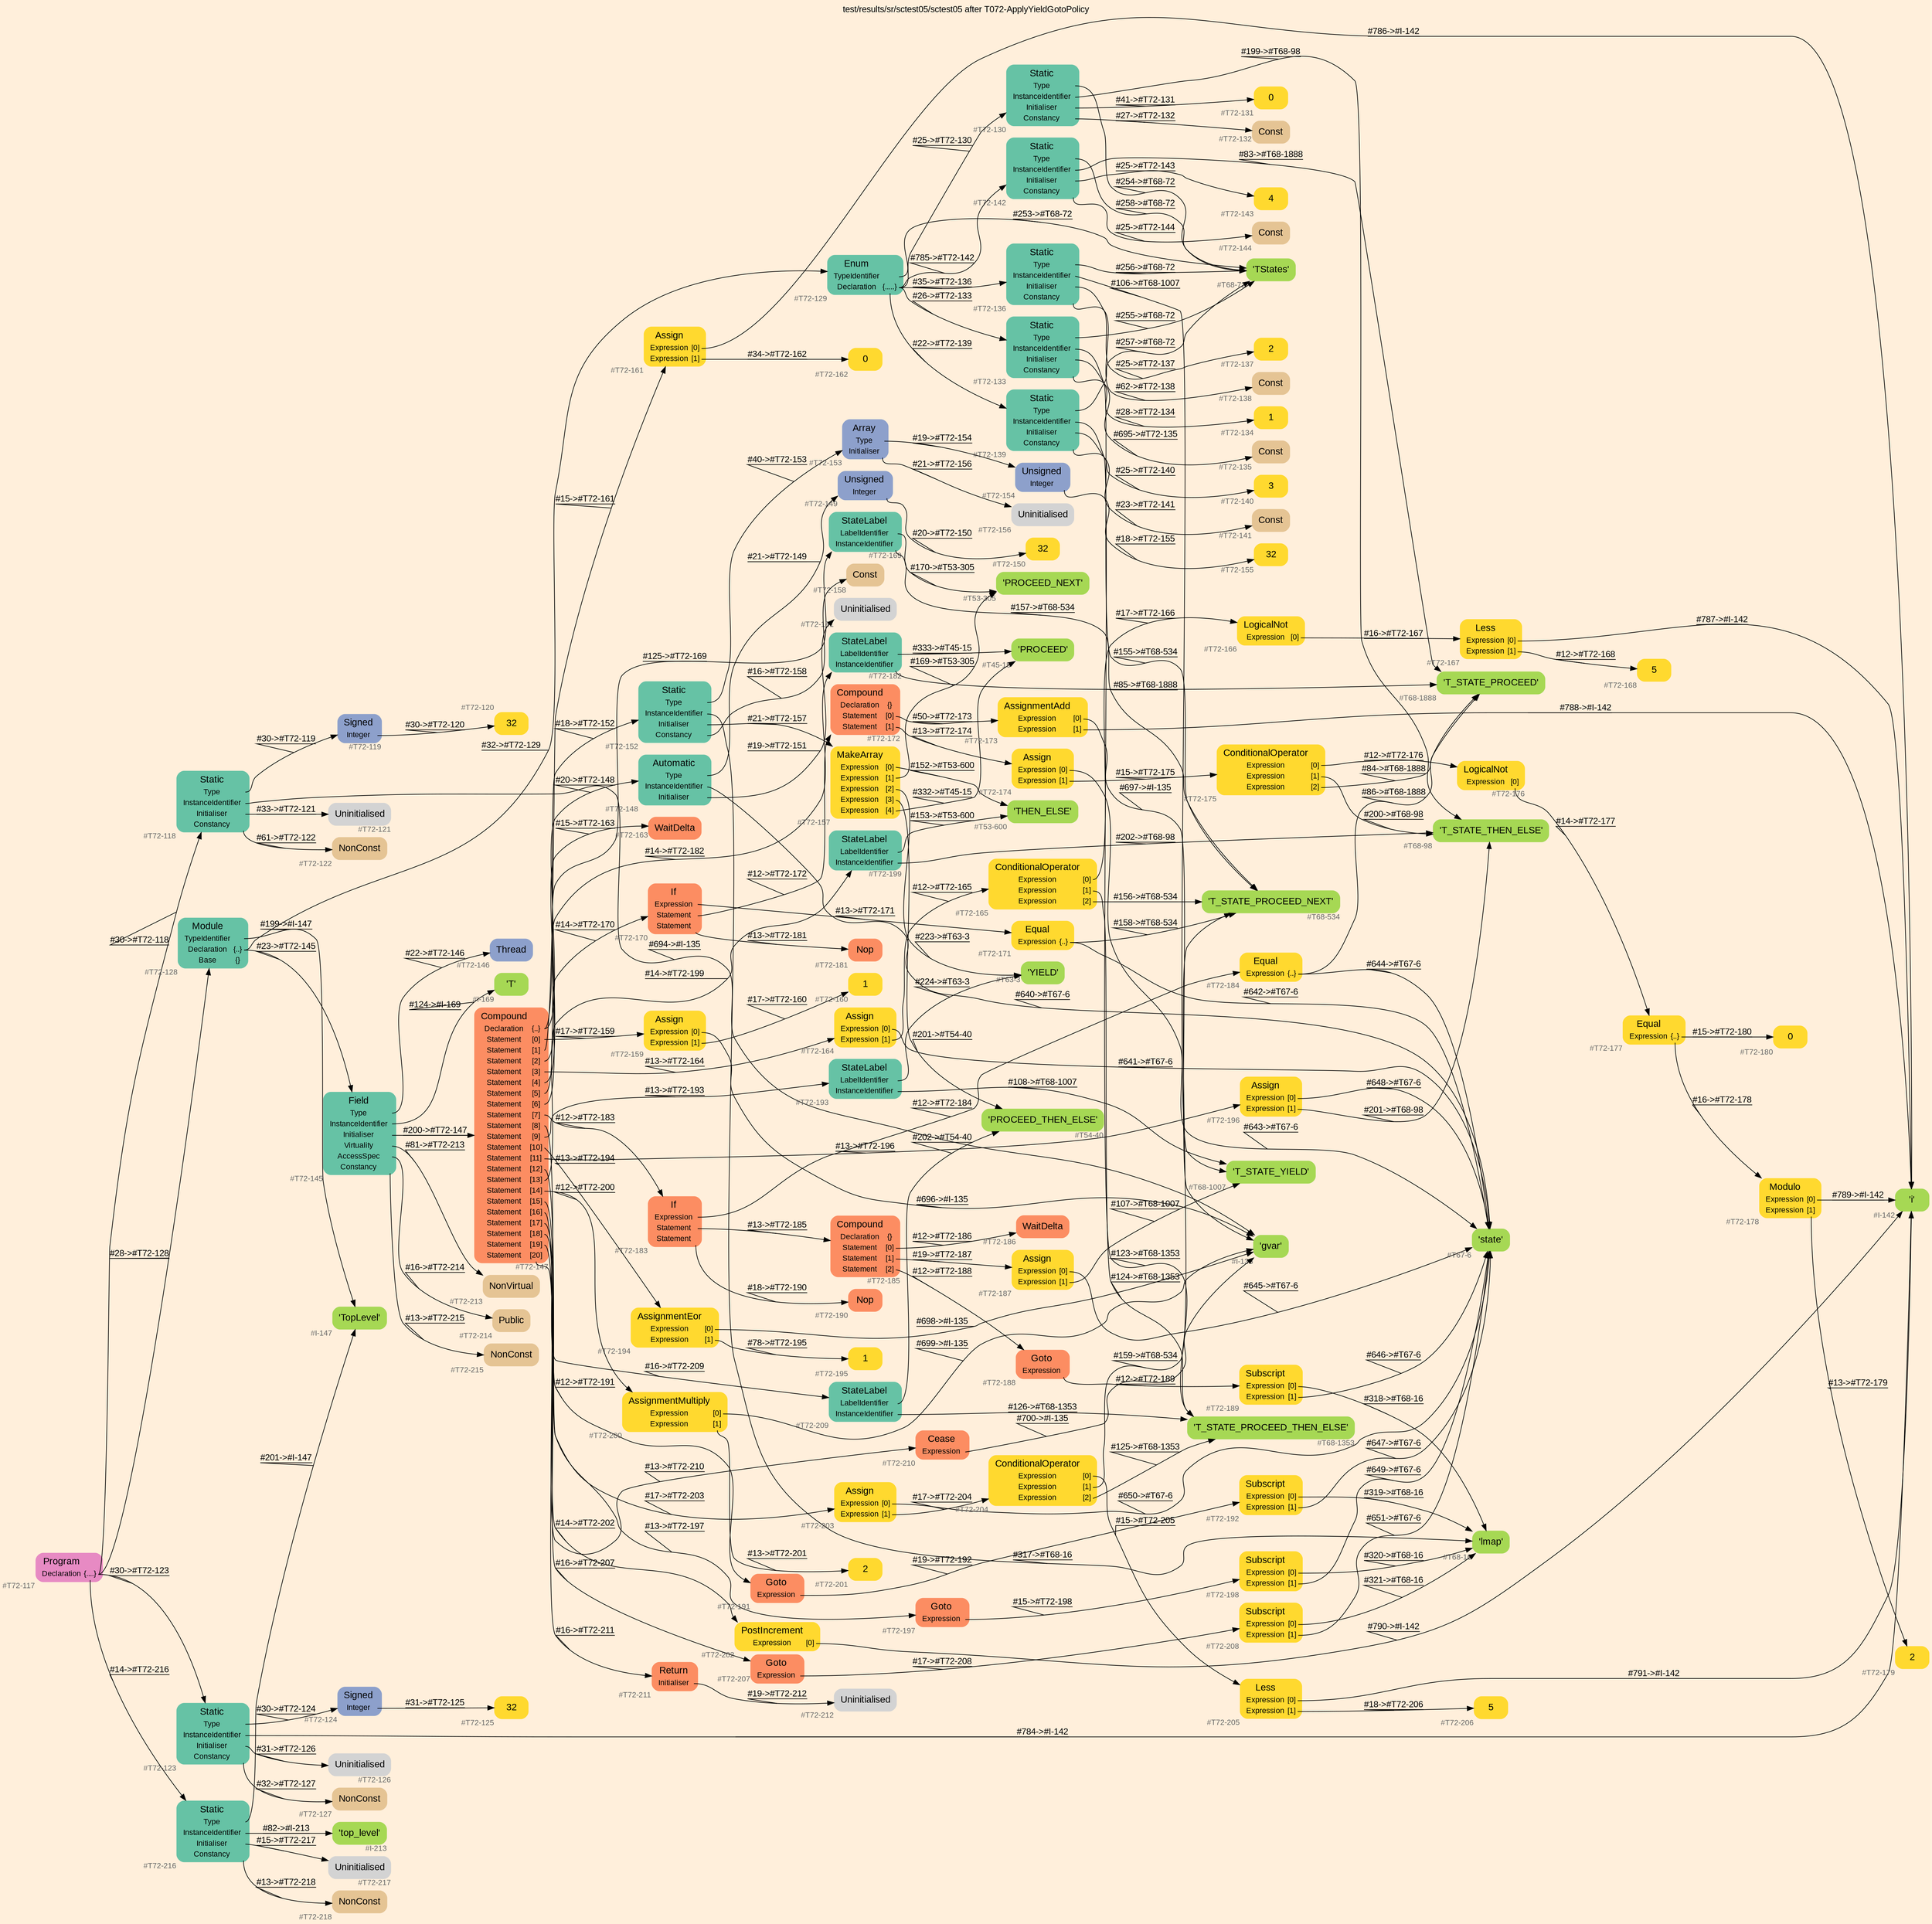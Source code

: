 digraph "test/results/sr/sctest05/sctest05 after T072-ApplyYieldGotoPolicy" {
label = "test/results/sr/sctest05/sctest05 after T072-ApplyYieldGotoPolicy"
labelloc = t
graph [
    rankdir = "LR"
    ranksep = 0.3
    bgcolor = antiquewhite1
    color = black
    fontcolor = black
    fontname = "Arial"
];
node [
    fontname = "Arial"
];
edge [
    fontname = "Arial"
];

// -------------------- node figure --------------------
// -------- block #T72-117 ----------
"#T72-117" [
    fillcolor = "/set28/4"
    xlabel = "#T72-117"
    fontsize = "12"
    fontcolor = grey40
    shape = "plaintext"
    label = <<TABLE BORDER="0" CELLBORDER="0" CELLSPACING="0">
     <TR><TD><FONT COLOR="black" POINT-SIZE="15">Program</FONT></TD></TR>
     <TR><TD><FONT COLOR="black" POINT-SIZE="12">Declaration</FONT></TD><TD PORT="port0"><FONT COLOR="black" POINT-SIZE="12">{....}</FONT></TD></TR>
    </TABLE>>
    style = "rounded,filled"
];

// -------- block #T72-118 ----------
"#T72-118" [
    fillcolor = "/set28/1"
    xlabel = "#T72-118"
    fontsize = "12"
    fontcolor = grey40
    shape = "plaintext"
    label = <<TABLE BORDER="0" CELLBORDER="0" CELLSPACING="0">
     <TR><TD><FONT COLOR="black" POINT-SIZE="15">Static</FONT></TD></TR>
     <TR><TD><FONT COLOR="black" POINT-SIZE="12">Type</FONT></TD><TD PORT="port0"></TD></TR>
     <TR><TD><FONT COLOR="black" POINT-SIZE="12">InstanceIdentifier</FONT></TD><TD PORT="port1"></TD></TR>
     <TR><TD><FONT COLOR="black" POINT-SIZE="12">Initialiser</FONT></TD><TD PORT="port2"></TD></TR>
     <TR><TD><FONT COLOR="black" POINT-SIZE="12">Constancy</FONT></TD><TD PORT="port3"></TD></TR>
    </TABLE>>
    style = "rounded,filled"
];

// -------- block #T72-119 ----------
"#T72-119" [
    fillcolor = "/set28/3"
    xlabel = "#T72-119"
    fontsize = "12"
    fontcolor = grey40
    shape = "plaintext"
    label = <<TABLE BORDER="0" CELLBORDER="0" CELLSPACING="0">
     <TR><TD><FONT COLOR="black" POINT-SIZE="15">Signed</FONT></TD></TR>
     <TR><TD><FONT COLOR="black" POINT-SIZE="12">Integer</FONT></TD><TD PORT="port0"></TD></TR>
    </TABLE>>
    style = "rounded,filled"
];

// -------- block #T72-120 ----------
"#T72-120" [
    fillcolor = "/set28/6"
    xlabel = "#T72-120"
    fontsize = "12"
    fontcolor = grey40
    shape = "plaintext"
    label = <<TABLE BORDER="0" CELLBORDER="0" CELLSPACING="0">
     <TR><TD><FONT COLOR="black" POINT-SIZE="15">32</FONT></TD></TR>
    </TABLE>>
    style = "rounded,filled"
];

// -------- block #I-135 ----------
"#I-135" [
    fillcolor = "/set28/5"
    xlabel = "#I-135"
    fontsize = "12"
    fontcolor = grey40
    shape = "plaintext"
    label = <<TABLE BORDER="0" CELLBORDER="0" CELLSPACING="0">
     <TR><TD><FONT COLOR="black" POINT-SIZE="15">'gvar'</FONT></TD></TR>
    </TABLE>>
    style = "rounded,filled"
];

// -------- block #T72-121 ----------
"#T72-121" [
    xlabel = "#T72-121"
    fontsize = "12"
    fontcolor = grey40
    shape = "plaintext"
    label = <<TABLE BORDER="0" CELLBORDER="0" CELLSPACING="0">
     <TR><TD><FONT COLOR="black" POINT-SIZE="15">Uninitialised</FONT></TD></TR>
    </TABLE>>
    style = "rounded,filled"
];

// -------- block #T72-122 ----------
"#T72-122" [
    fillcolor = "/set28/7"
    xlabel = "#T72-122"
    fontsize = "12"
    fontcolor = grey40
    shape = "plaintext"
    label = <<TABLE BORDER="0" CELLBORDER="0" CELLSPACING="0">
     <TR><TD><FONT COLOR="black" POINT-SIZE="15">NonConst</FONT></TD></TR>
    </TABLE>>
    style = "rounded,filled"
];

// -------- block #T72-123 ----------
"#T72-123" [
    fillcolor = "/set28/1"
    xlabel = "#T72-123"
    fontsize = "12"
    fontcolor = grey40
    shape = "plaintext"
    label = <<TABLE BORDER="0" CELLBORDER="0" CELLSPACING="0">
     <TR><TD><FONT COLOR="black" POINT-SIZE="15">Static</FONT></TD></TR>
     <TR><TD><FONT COLOR="black" POINT-SIZE="12">Type</FONT></TD><TD PORT="port0"></TD></TR>
     <TR><TD><FONT COLOR="black" POINT-SIZE="12">InstanceIdentifier</FONT></TD><TD PORT="port1"></TD></TR>
     <TR><TD><FONT COLOR="black" POINT-SIZE="12">Initialiser</FONT></TD><TD PORT="port2"></TD></TR>
     <TR><TD><FONT COLOR="black" POINT-SIZE="12">Constancy</FONT></TD><TD PORT="port3"></TD></TR>
    </TABLE>>
    style = "rounded,filled"
];

// -------- block #T72-124 ----------
"#T72-124" [
    fillcolor = "/set28/3"
    xlabel = "#T72-124"
    fontsize = "12"
    fontcolor = grey40
    shape = "plaintext"
    label = <<TABLE BORDER="0" CELLBORDER="0" CELLSPACING="0">
     <TR><TD><FONT COLOR="black" POINT-SIZE="15">Signed</FONT></TD></TR>
     <TR><TD><FONT COLOR="black" POINT-SIZE="12">Integer</FONT></TD><TD PORT="port0"></TD></TR>
    </TABLE>>
    style = "rounded,filled"
];

// -------- block #T72-125 ----------
"#T72-125" [
    fillcolor = "/set28/6"
    xlabel = "#T72-125"
    fontsize = "12"
    fontcolor = grey40
    shape = "plaintext"
    label = <<TABLE BORDER="0" CELLBORDER="0" CELLSPACING="0">
     <TR><TD><FONT COLOR="black" POINT-SIZE="15">32</FONT></TD></TR>
    </TABLE>>
    style = "rounded,filled"
];

// -------- block #I-142 ----------
"#I-142" [
    fillcolor = "/set28/5"
    xlabel = "#I-142"
    fontsize = "12"
    fontcolor = grey40
    shape = "plaintext"
    label = <<TABLE BORDER="0" CELLBORDER="0" CELLSPACING="0">
     <TR><TD><FONT COLOR="black" POINT-SIZE="15">'i'</FONT></TD></TR>
    </TABLE>>
    style = "rounded,filled"
];

// -------- block #T72-126 ----------
"#T72-126" [
    xlabel = "#T72-126"
    fontsize = "12"
    fontcolor = grey40
    shape = "plaintext"
    label = <<TABLE BORDER="0" CELLBORDER="0" CELLSPACING="0">
     <TR><TD><FONT COLOR="black" POINT-SIZE="15">Uninitialised</FONT></TD></TR>
    </TABLE>>
    style = "rounded,filled"
];

// -------- block #T72-127 ----------
"#T72-127" [
    fillcolor = "/set28/7"
    xlabel = "#T72-127"
    fontsize = "12"
    fontcolor = grey40
    shape = "plaintext"
    label = <<TABLE BORDER="0" CELLBORDER="0" CELLSPACING="0">
     <TR><TD><FONT COLOR="black" POINT-SIZE="15">NonConst</FONT></TD></TR>
    </TABLE>>
    style = "rounded,filled"
];

// -------- block #T72-128 ----------
"#T72-128" [
    fillcolor = "/set28/1"
    xlabel = "#T72-128"
    fontsize = "12"
    fontcolor = grey40
    shape = "plaintext"
    label = <<TABLE BORDER="0" CELLBORDER="0" CELLSPACING="0">
     <TR><TD><FONT COLOR="black" POINT-SIZE="15">Module</FONT></TD></TR>
     <TR><TD><FONT COLOR="black" POINT-SIZE="12">TypeIdentifier</FONT></TD><TD PORT="port0"></TD></TR>
     <TR><TD><FONT COLOR="black" POINT-SIZE="12">Declaration</FONT></TD><TD PORT="port1"><FONT COLOR="black" POINT-SIZE="12">{..}</FONT></TD></TR>
     <TR><TD><FONT COLOR="black" POINT-SIZE="12">Base</FONT></TD><TD PORT="port2"><FONT COLOR="black" POINT-SIZE="12">{}</FONT></TD></TR>
    </TABLE>>
    style = "rounded,filled"
];

// -------- block #I-147 ----------
"#I-147" [
    fillcolor = "/set28/5"
    xlabel = "#I-147"
    fontsize = "12"
    fontcolor = grey40
    shape = "plaintext"
    label = <<TABLE BORDER="0" CELLBORDER="0" CELLSPACING="0">
     <TR><TD><FONT COLOR="black" POINT-SIZE="15">'TopLevel'</FONT></TD></TR>
    </TABLE>>
    style = "rounded,filled"
];

// -------- block #T72-129 ----------
"#T72-129" [
    fillcolor = "/set28/1"
    xlabel = "#T72-129"
    fontsize = "12"
    fontcolor = grey40
    shape = "plaintext"
    label = <<TABLE BORDER="0" CELLBORDER="0" CELLSPACING="0">
     <TR><TD><FONT COLOR="black" POINT-SIZE="15">Enum</FONT></TD></TR>
     <TR><TD><FONT COLOR="black" POINT-SIZE="12">TypeIdentifier</FONT></TD><TD PORT="port0"></TD></TR>
     <TR><TD><FONT COLOR="black" POINT-SIZE="12">Declaration</FONT></TD><TD PORT="port1"><FONT COLOR="black" POINT-SIZE="12">{.....}</FONT></TD></TR>
    </TABLE>>
    style = "rounded,filled"
];

// -------- block #T68-72 ----------
"#T68-72" [
    fillcolor = "/set28/5"
    xlabel = "#T68-72"
    fontsize = "12"
    fontcolor = grey40
    shape = "plaintext"
    label = <<TABLE BORDER="0" CELLBORDER="0" CELLSPACING="0">
     <TR><TD><FONT COLOR="black" POINT-SIZE="15">'TStates'</FONT></TD></TR>
    </TABLE>>
    style = "rounded,filled"
];

// -------- block #T72-130 ----------
"#T72-130" [
    fillcolor = "/set28/1"
    xlabel = "#T72-130"
    fontsize = "12"
    fontcolor = grey40
    shape = "plaintext"
    label = <<TABLE BORDER="0" CELLBORDER="0" CELLSPACING="0">
     <TR><TD><FONT COLOR="black" POINT-SIZE="15">Static</FONT></TD></TR>
     <TR><TD><FONT COLOR="black" POINT-SIZE="12">Type</FONT></TD><TD PORT="port0"></TD></TR>
     <TR><TD><FONT COLOR="black" POINT-SIZE="12">InstanceIdentifier</FONT></TD><TD PORT="port1"></TD></TR>
     <TR><TD><FONT COLOR="black" POINT-SIZE="12">Initialiser</FONT></TD><TD PORT="port2"></TD></TR>
     <TR><TD><FONT COLOR="black" POINT-SIZE="12">Constancy</FONT></TD><TD PORT="port3"></TD></TR>
    </TABLE>>
    style = "rounded,filled"
];

// -------- block #T68-98 ----------
"#T68-98" [
    fillcolor = "/set28/5"
    xlabel = "#T68-98"
    fontsize = "12"
    fontcolor = grey40
    shape = "plaintext"
    label = <<TABLE BORDER="0" CELLBORDER="0" CELLSPACING="0">
     <TR><TD><FONT COLOR="black" POINT-SIZE="15">'T_STATE_THEN_ELSE'</FONT></TD></TR>
    </TABLE>>
    style = "rounded,filled"
];

// -------- block #T72-131 ----------
"#T72-131" [
    fillcolor = "/set28/6"
    xlabel = "#T72-131"
    fontsize = "12"
    fontcolor = grey40
    shape = "plaintext"
    label = <<TABLE BORDER="0" CELLBORDER="0" CELLSPACING="0">
     <TR><TD><FONT COLOR="black" POINT-SIZE="15">0</FONT></TD></TR>
    </TABLE>>
    style = "rounded,filled"
];

// -------- block #T72-132 ----------
"#T72-132" [
    fillcolor = "/set28/7"
    xlabel = "#T72-132"
    fontsize = "12"
    fontcolor = grey40
    shape = "plaintext"
    label = <<TABLE BORDER="0" CELLBORDER="0" CELLSPACING="0">
     <TR><TD><FONT COLOR="black" POINT-SIZE="15">Const</FONT></TD></TR>
    </TABLE>>
    style = "rounded,filled"
];

// -------- block #T72-133 ----------
"#T72-133" [
    fillcolor = "/set28/1"
    xlabel = "#T72-133"
    fontsize = "12"
    fontcolor = grey40
    shape = "plaintext"
    label = <<TABLE BORDER="0" CELLBORDER="0" CELLSPACING="0">
     <TR><TD><FONT COLOR="black" POINT-SIZE="15">Static</FONT></TD></TR>
     <TR><TD><FONT COLOR="black" POINT-SIZE="12">Type</FONT></TD><TD PORT="port0"></TD></TR>
     <TR><TD><FONT COLOR="black" POINT-SIZE="12">InstanceIdentifier</FONT></TD><TD PORT="port1"></TD></TR>
     <TR><TD><FONT COLOR="black" POINT-SIZE="12">Initialiser</FONT></TD><TD PORT="port2"></TD></TR>
     <TR><TD><FONT COLOR="black" POINT-SIZE="12">Constancy</FONT></TD><TD PORT="port3"></TD></TR>
    </TABLE>>
    style = "rounded,filled"
];

// -------- block #T68-534 ----------
"#T68-534" [
    fillcolor = "/set28/5"
    xlabel = "#T68-534"
    fontsize = "12"
    fontcolor = grey40
    shape = "plaintext"
    label = <<TABLE BORDER="0" CELLBORDER="0" CELLSPACING="0">
     <TR><TD><FONT COLOR="black" POINT-SIZE="15">'T_STATE_PROCEED_NEXT'</FONT></TD></TR>
    </TABLE>>
    style = "rounded,filled"
];

// -------- block #T72-134 ----------
"#T72-134" [
    fillcolor = "/set28/6"
    xlabel = "#T72-134"
    fontsize = "12"
    fontcolor = grey40
    shape = "plaintext"
    label = <<TABLE BORDER="0" CELLBORDER="0" CELLSPACING="0">
     <TR><TD><FONT COLOR="black" POINT-SIZE="15">1</FONT></TD></TR>
    </TABLE>>
    style = "rounded,filled"
];

// -------- block #T72-135 ----------
"#T72-135" [
    fillcolor = "/set28/7"
    xlabel = "#T72-135"
    fontsize = "12"
    fontcolor = grey40
    shape = "plaintext"
    label = <<TABLE BORDER="0" CELLBORDER="0" CELLSPACING="0">
     <TR><TD><FONT COLOR="black" POINT-SIZE="15">Const</FONT></TD></TR>
    </TABLE>>
    style = "rounded,filled"
];

// -------- block #T72-136 ----------
"#T72-136" [
    fillcolor = "/set28/1"
    xlabel = "#T72-136"
    fontsize = "12"
    fontcolor = grey40
    shape = "plaintext"
    label = <<TABLE BORDER="0" CELLBORDER="0" CELLSPACING="0">
     <TR><TD><FONT COLOR="black" POINT-SIZE="15">Static</FONT></TD></TR>
     <TR><TD><FONT COLOR="black" POINT-SIZE="12">Type</FONT></TD><TD PORT="port0"></TD></TR>
     <TR><TD><FONT COLOR="black" POINT-SIZE="12">InstanceIdentifier</FONT></TD><TD PORT="port1"></TD></TR>
     <TR><TD><FONT COLOR="black" POINT-SIZE="12">Initialiser</FONT></TD><TD PORT="port2"></TD></TR>
     <TR><TD><FONT COLOR="black" POINT-SIZE="12">Constancy</FONT></TD><TD PORT="port3"></TD></TR>
    </TABLE>>
    style = "rounded,filled"
];

// -------- block #T68-1007 ----------
"#T68-1007" [
    fillcolor = "/set28/5"
    xlabel = "#T68-1007"
    fontsize = "12"
    fontcolor = grey40
    shape = "plaintext"
    label = <<TABLE BORDER="0" CELLBORDER="0" CELLSPACING="0">
     <TR><TD><FONT COLOR="black" POINT-SIZE="15">'T_STATE_YIELD'</FONT></TD></TR>
    </TABLE>>
    style = "rounded,filled"
];

// -------- block #T72-137 ----------
"#T72-137" [
    fillcolor = "/set28/6"
    xlabel = "#T72-137"
    fontsize = "12"
    fontcolor = grey40
    shape = "plaintext"
    label = <<TABLE BORDER="0" CELLBORDER="0" CELLSPACING="0">
     <TR><TD><FONT COLOR="black" POINT-SIZE="15">2</FONT></TD></TR>
    </TABLE>>
    style = "rounded,filled"
];

// -------- block #T72-138 ----------
"#T72-138" [
    fillcolor = "/set28/7"
    xlabel = "#T72-138"
    fontsize = "12"
    fontcolor = grey40
    shape = "plaintext"
    label = <<TABLE BORDER="0" CELLBORDER="0" CELLSPACING="0">
     <TR><TD><FONT COLOR="black" POINT-SIZE="15">Const</FONT></TD></TR>
    </TABLE>>
    style = "rounded,filled"
];

// -------- block #T72-139 ----------
"#T72-139" [
    fillcolor = "/set28/1"
    xlabel = "#T72-139"
    fontsize = "12"
    fontcolor = grey40
    shape = "plaintext"
    label = <<TABLE BORDER="0" CELLBORDER="0" CELLSPACING="0">
     <TR><TD><FONT COLOR="black" POINT-SIZE="15">Static</FONT></TD></TR>
     <TR><TD><FONT COLOR="black" POINT-SIZE="12">Type</FONT></TD><TD PORT="port0"></TD></TR>
     <TR><TD><FONT COLOR="black" POINT-SIZE="12">InstanceIdentifier</FONT></TD><TD PORT="port1"></TD></TR>
     <TR><TD><FONT COLOR="black" POINT-SIZE="12">Initialiser</FONT></TD><TD PORT="port2"></TD></TR>
     <TR><TD><FONT COLOR="black" POINT-SIZE="12">Constancy</FONT></TD><TD PORT="port3"></TD></TR>
    </TABLE>>
    style = "rounded,filled"
];

// -------- block #T68-1353 ----------
"#T68-1353" [
    fillcolor = "/set28/5"
    xlabel = "#T68-1353"
    fontsize = "12"
    fontcolor = grey40
    shape = "plaintext"
    label = <<TABLE BORDER="0" CELLBORDER="0" CELLSPACING="0">
     <TR><TD><FONT COLOR="black" POINT-SIZE="15">'T_STATE_PROCEED_THEN_ELSE'</FONT></TD></TR>
    </TABLE>>
    style = "rounded,filled"
];

// -------- block #T72-140 ----------
"#T72-140" [
    fillcolor = "/set28/6"
    xlabel = "#T72-140"
    fontsize = "12"
    fontcolor = grey40
    shape = "plaintext"
    label = <<TABLE BORDER="0" CELLBORDER="0" CELLSPACING="0">
     <TR><TD><FONT COLOR="black" POINT-SIZE="15">3</FONT></TD></TR>
    </TABLE>>
    style = "rounded,filled"
];

// -------- block #T72-141 ----------
"#T72-141" [
    fillcolor = "/set28/7"
    xlabel = "#T72-141"
    fontsize = "12"
    fontcolor = grey40
    shape = "plaintext"
    label = <<TABLE BORDER="0" CELLBORDER="0" CELLSPACING="0">
     <TR><TD><FONT COLOR="black" POINT-SIZE="15">Const</FONT></TD></TR>
    </TABLE>>
    style = "rounded,filled"
];

// -------- block #T72-142 ----------
"#T72-142" [
    fillcolor = "/set28/1"
    xlabel = "#T72-142"
    fontsize = "12"
    fontcolor = grey40
    shape = "plaintext"
    label = <<TABLE BORDER="0" CELLBORDER="0" CELLSPACING="0">
     <TR><TD><FONT COLOR="black" POINT-SIZE="15">Static</FONT></TD></TR>
     <TR><TD><FONT COLOR="black" POINT-SIZE="12">Type</FONT></TD><TD PORT="port0"></TD></TR>
     <TR><TD><FONT COLOR="black" POINT-SIZE="12">InstanceIdentifier</FONT></TD><TD PORT="port1"></TD></TR>
     <TR><TD><FONT COLOR="black" POINT-SIZE="12">Initialiser</FONT></TD><TD PORT="port2"></TD></TR>
     <TR><TD><FONT COLOR="black" POINT-SIZE="12">Constancy</FONT></TD><TD PORT="port3"></TD></TR>
    </TABLE>>
    style = "rounded,filled"
];

// -------- block #T68-1888 ----------
"#T68-1888" [
    fillcolor = "/set28/5"
    xlabel = "#T68-1888"
    fontsize = "12"
    fontcolor = grey40
    shape = "plaintext"
    label = <<TABLE BORDER="0" CELLBORDER="0" CELLSPACING="0">
     <TR><TD><FONT COLOR="black" POINT-SIZE="15">'T_STATE_PROCEED'</FONT></TD></TR>
    </TABLE>>
    style = "rounded,filled"
];

// -------- block #T72-143 ----------
"#T72-143" [
    fillcolor = "/set28/6"
    xlabel = "#T72-143"
    fontsize = "12"
    fontcolor = grey40
    shape = "plaintext"
    label = <<TABLE BORDER="0" CELLBORDER="0" CELLSPACING="0">
     <TR><TD><FONT COLOR="black" POINT-SIZE="15">4</FONT></TD></TR>
    </TABLE>>
    style = "rounded,filled"
];

// -------- block #T72-144 ----------
"#T72-144" [
    fillcolor = "/set28/7"
    xlabel = "#T72-144"
    fontsize = "12"
    fontcolor = grey40
    shape = "plaintext"
    label = <<TABLE BORDER="0" CELLBORDER="0" CELLSPACING="0">
     <TR><TD><FONT COLOR="black" POINT-SIZE="15">Const</FONT></TD></TR>
    </TABLE>>
    style = "rounded,filled"
];

// -------- block #T72-145 ----------
"#T72-145" [
    fillcolor = "/set28/1"
    xlabel = "#T72-145"
    fontsize = "12"
    fontcolor = grey40
    shape = "plaintext"
    label = <<TABLE BORDER="0" CELLBORDER="0" CELLSPACING="0">
     <TR><TD><FONT COLOR="black" POINT-SIZE="15">Field</FONT></TD></TR>
     <TR><TD><FONT COLOR="black" POINT-SIZE="12">Type</FONT></TD><TD PORT="port0"></TD></TR>
     <TR><TD><FONT COLOR="black" POINT-SIZE="12">InstanceIdentifier</FONT></TD><TD PORT="port1"></TD></TR>
     <TR><TD><FONT COLOR="black" POINT-SIZE="12">Initialiser</FONT></TD><TD PORT="port2"></TD></TR>
     <TR><TD><FONT COLOR="black" POINT-SIZE="12">Virtuality</FONT></TD><TD PORT="port3"></TD></TR>
     <TR><TD><FONT COLOR="black" POINT-SIZE="12">AccessSpec</FONT></TD><TD PORT="port4"></TD></TR>
     <TR><TD><FONT COLOR="black" POINT-SIZE="12">Constancy</FONT></TD><TD PORT="port5"></TD></TR>
    </TABLE>>
    style = "rounded,filled"
];

// -------- block #T72-146 ----------
"#T72-146" [
    fillcolor = "/set28/3"
    xlabel = "#T72-146"
    fontsize = "12"
    fontcolor = grey40
    shape = "plaintext"
    label = <<TABLE BORDER="0" CELLBORDER="0" CELLSPACING="0">
     <TR><TD><FONT COLOR="black" POINT-SIZE="15">Thread</FONT></TD></TR>
    </TABLE>>
    style = "rounded,filled"
];

// -------- block #I-169 ----------
"#I-169" [
    fillcolor = "/set28/5"
    xlabel = "#I-169"
    fontsize = "12"
    fontcolor = grey40
    shape = "plaintext"
    label = <<TABLE BORDER="0" CELLBORDER="0" CELLSPACING="0">
     <TR><TD><FONT COLOR="black" POINT-SIZE="15">'T'</FONT></TD></TR>
    </TABLE>>
    style = "rounded,filled"
];

// -------- block #T72-147 ----------
"#T72-147" [
    fillcolor = "/set28/2"
    xlabel = "#T72-147"
    fontsize = "12"
    fontcolor = grey40
    shape = "plaintext"
    label = <<TABLE BORDER="0" CELLBORDER="0" CELLSPACING="0">
     <TR><TD><FONT COLOR="black" POINT-SIZE="15">Compound</FONT></TD></TR>
     <TR><TD><FONT COLOR="black" POINT-SIZE="12">Declaration</FONT></TD><TD PORT="port0"><FONT COLOR="black" POINT-SIZE="12">{..}</FONT></TD></TR>
     <TR><TD><FONT COLOR="black" POINT-SIZE="12">Statement</FONT></TD><TD PORT="port1"><FONT COLOR="black" POINT-SIZE="12">[0]</FONT></TD></TR>
     <TR><TD><FONT COLOR="black" POINT-SIZE="12">Statement</FONT></TD><TD PORT="port2"><FONT COLOR="black" POINT-SIZE="12">[1]</FONT></TD></TR>
     <TR><TD><FONT COLOR="black" POINT-SIZE="12">Statement</FONT></TD><TD PORT="port3"><FONT COLOR="black" POINT-SIZE="12">[2]</FONT></TD></TR>
     <TR><TD><FONT COLOR="black" POINT-SIZE="12">Statement</FONT></TD><TD PORT="port4"><FONT COLOR="black" POINT-SIZE="12">[3]</FONT></TD></TR>
     <TR><TD><FONT COLOR="black" POINT-SIZE="12">Statement</FONT></TD><TD PORT="port5"><FONT COLOR="black" POINT-SIZE="12">[4]</FONT></TD></TR>
     <TR><TD><FONT COLOR="black" POINT-SIZE="12">Statement</FONT></TD><TD PORT="port6"><FONT COLOR="black" POINT-SIZE="12">[5]</FONT></TD></TR>
     <TR><TD><FONT COLOR="black" POINT-SIZE="12">Statement</FONT></TD><TD PORT="port7"><FONT COLOR="black" POINT-SIZE="12">[6]</FONT></TD></TR>
     <TR><TD><FONT COLOR="black" POINT-SIZE="12">Statement</FONT></TD><TD PORT="port8"><FONT COLOR="black" POINT-SIZE="12">[7]</FONT></TD></TR>
     <TR><TD><FONT COLOR="black" POINT-SIZE="12">Statement</FONT></TD><TD PORT="port9"><FONT COLOR="black" POINT-SIZE="12">[8]</FONT></TD></TR>
     <TR><TD><FONT COLOR="black" POINT-SIZE="12">Statement</FONT></TD><TD PORT="port10"><FONT COLOR="black" POINT-SIZE="12">[9]</FONT></TD></TR>
     <TR><TD><FONT COLOR="black" POINT-SIZE="12">Statement</FONT></TD><TD PORT="port11"><FONT COLOR="black" POINT-SIZE="12">[10]</FONT></TD></TR>
     <TR><TD><FONT COLOR="black" POINT-SIZE="12">Statement</FONT></TD><TD PORT="port12"><FONT COLOR="black" POINT-SIZE="12">[11]</FONT></TD></TR>
     <TR><TD><FONT COLOR="black" POINT-SIZE="12">Statement</FONT></TD><TD PORT="port13"><FONT COLOR="black" POINT-SIZE="12">[12]</FONT></TD></TR>
     <TR><TD><FONT COLOR="black" POINT-SIZE="12">Statement</FONT></TD><TD PORT="port14"><FONT COLOR="black" POINT-SIZE="12">[13]</FONT></TD></TR>
     <TR><TD><FONT COLOR="black" POINT-SIZE="12">Statement</FONT></TD><TD PORT="port15"><FONT COLOR="black" POINT-SIZE="12">[14]</FONT></TD></TR>
     <TR><TD><FONT COLOR="black" POINT-SIZE="12">Statement</FONT></TD><TD PORT="port16"><FONT COLOR="black" POINT-SIZE="12">[15]</FONT></TD></TR>
     <TR><TD><FONT COLOR="black" POINT-SIZE="12">Statement</FONT></TD><TD PORT="port17"><FONT COLOR="black" POINT-SIZE="12">[16]</FONT></TD></TR>
     <TR><TD><FONT COLOR="black" POINT-SIZE="12">Statement</FONT></TD><TD PORT="port18"><FONT COLOR="black" POINT-SIZE="12">[17]</FONT></TD></TR>
     <TR><TD><FONT COLOR="black" POINT-SIZE="12">Statement</FONT></TD><TD PORT="port19"><FONT COLOR="black" POINT-SIZE="12">[18]</FONT></TD></TR>
     <TR><TD><FONT COLOR="black" POINT-SIZE="12">Statement</FONT></TD><TD PORT="port20"><FONT COLOR="black" POINT-SIZE="12">[19]</FONT></TD></TR>
     <TR><TD><FONT COLOR="black" POINT-SIZE="12">Statement</FONT></TD><TD PORT="port21"><FONT COLOR="black" POINT-SIZE="12">[20]</FONT></TD></TR>
    </TABLE>>
    style = "rounded,filled"
];

// -------- block #T72-148 ----------
"#T72-148" [
    fillcolor = "/set28/1"
    xlabel = "#T72-148"
    fontsize = "12"
    fontcolor = grey40
    shape = "plaintext"
    label = <<TABLE BORDER="0" CELLBORDER="0" CELLSPACING="0">
     <TR><TD><FONT COLOR="black" POINT-SIZE="15">Automatic</FONT></TD></TR>
     <TR><TD><FONT COLOR="black" POINT-SIZE="12">Type</FONT></TD><TD PORT="port0"></TD></TR>
     <TR><TD><FONT COLOR="black" POINT-SIZE="12">InstanceIdentifier</FONT></TD><TD PORT="port1"></TD></TR>
     <TR><TD><FONT COLOR="black" POINT-SIZE="12">Initialiser</FONT></TD><TD PORT="port2"></TD></TR>
    </TABLE>>
    style = "rounded,filled"
];

// -------- block #T72-149 ----------
"#T72-149" [
    fillcolor = "/set28/3"
    xlabel = "#T72-149"
    fontsize = "12"
    fontcolor = grey40
    shape = "plaintext"
    label = <<TABLE BORDER="0" CELLBORDER="0" CELLSPACING="0">
     <TR><TD><FONT COLOR="black" POINT-SIZE="15">Unsigned</FONT></TD></TR>
     <TR><TD><FONT COLOR="black" POINT-SIZE="12">Integer</FONT></TD><TD PORT="port0"></TD></TR>
    </TABLE>>
    style = "rounded,filled"
];

// -------- block #T72-150 ----------
"#T72-150" [
    fillcolor = "/set28/6"
    xlabel = "#T72-150"
    fontsize = "12"
    fontcolor = grey40
    shape = "plaintext"
    label = <<TABLE BORDER="0" CELLBORDER="0" CELLSPACING="0">
     <TR><TD><FONT COLOR="black" POINT-SIZE="15">32</FONT></TD></TR>
    </TABLE>>
    style = "rounded,filled"
];

// -------- block #T67-6 ----------
"#T67-6" [
    fillcolor = "/set28/5"
    xlabel = "#T67-6"
    fontsize = "12"
    fontcolor = grey40
    shape = "plaintext"
    label = <<TABLE BORDER="0" CELLBORDER="0" CELLSPACING="0">
     <TR><TD><FONT COLOR="black" POINT-SIZE="15">'state'</FONT></TD></TR>
    </TABLE>>
    style = "rounded,filled"
];

// -------- block #T72-151 ----------
"#T72-151" [
    xlabel = "#T72-151"
    fontsize = "12"
    fontcolor = grey40
    shape = "plaintext"
    label = <<TABLE BORDER="0" CELLBORDER="0" CELLSPACING="0">
     <TR><TD><FONT COLOR="black" POINT-SIZE="15">Uninitialised</FONT></TD></TR>
    </TABLE>>
    style = "rounded,filled"
];

// -------- block #T72-152 ----------
"#T72-152" [
    fillcolor = "/set28/1"
    xlabel = "#T72-152"
    fontsize = "12"
    fontcolor = grey40
    shape = "plaintext"
    label = <<TABLE BORDER="0" CELLBORDER="0" CELLSPACING="0">
     <TR><TD><FONT COLOR="black" POINT-SIZE="15">Static</FONT></TD></TR>
     <TR><TD><FONT COLOR="black" POINT-SIZE="12">Type</FONT></TD><TD PORT="port0"></TD></TR>
     <TR><TD><FONT COLOR="black" POINT-SIZE="12">InstanceIdentifier</FONT></TD><TD PORT="port1"></TD></TR>
     <TR><TD><FONT COLOR="black" POINT-SIZE="12">Initialiser</FONT></TD><TD PORT="port2"></TD></TR>
     <TR><TD><FONT COLOR="black" POINT-SIZE="12">Constancy</FONT></TD><TD PORT="port3"></TD></TR>
    </TABLE>>
    style = "rounded,filled"
];

// -------- block #T72-153 ----------
"#T72-153" [
    fillcolor = "/set28/3"
    xlabel = "#T72-153"
    fontsize = "12"
    fontcolor = grey40
    shape = "plaintext"
    label = <<TABLE BORDER="0" CELLBORDER="0" CELLSPACING="0">
     <TR><TD><FONT COLOR="black" POINT-SIZE="15">Array</FONT></TD></TR>
     <TR><TD><FONT COLOR="black" POINT-SIZE="12">Type</FONT></TD><TD PORT="port0"></TD></TR>
     <TR><TD><FONT COLOR="black" POINT-SIZE="12">Initialiser</FONT></TD><TD PORT="port1"></TD></TR>
    </TABLE>>
    style = "rounded,filled"
];

// -------- block #T72-154 ----------
"#T72-154" [
    fillcolor = "/set28/3"
    xlabel = "#T72-154"
    fontsize = "12"
    fontcolor = grey40
    shape = "plaintext"
    label = <<TABLE BORDER="0" CELLBORDER="0" CELLSPACING="0">
     <TR><TD><FONT COLOR="black" POINT-SIZE="15">Unsigned</FONT></TD></TR>
     <TR><TD><FONT COLOR="black" POINT-SIZE="12">Integer</FONT></TD><TD PORT="port0"></TD></TR>
    </TABLE>>
    style = "rounded,filled"
];

// -------- block #T72-155 ----------
"#T72-155" [
    fillcolor = "/set28/6"
    xlabel = "#T72-155"
    fontsize = "12"
    fontcolor = grey40
    shape = "plaintext"
    label = <<TABLE BORDER="0" CELLBORDER="0" CELLSPACING="0">
     <TR><TD><FONT COLOR="black" POINT-SIZE="15">32</FONT></TD></TR>
    </TABLE>>
    style = "rounded,filled"
];

// -------- block #T72-156 ----------
"#T72-156" [
    xlabel = "#T72-156"
    fontsize = "12"
    fontcolor = grey40
    shape = "plaintext"
    label = <<TABLE BORDER="0" CELLBORDER="0" CELLSPACING="0">
     <TR><TD><FONT COLOR="black" POINT-SIZE="15">Uninitialised</FONT></TD></TR>
    </TABLE>>
    style = "rounded,filled"
];

// -------- block #T68-16 ----------
"#T68-16" [
    fillcolor = "/set28/5"
    xlabel = "#T68-16"
    fontsize = "12"
    fontcolor = grey40
    shape = "plaintext"
    label = <<TABLE BORDER="0" CELLBORDER="0" CELLSPACING="0">
     <TR><TD><FONT COLOR="black" POINT-SIZE="15">'lmap'</FONT></TD></TR>
    </TABLE>>
    style = "rounded,filled"
];

// -------- block #T72-157 ----------
"#T72-157" [
    fillcolor = "/set28/6"
    xlabel = "#T72-157"
    fontsize = "12"
    fontcolor = grey40
    shape = "plaintext"
    label = <<TABLE BORDER="0" CELLBORDER="0" CELLSPACING="0">
     <TR><TD><FONT COLOR="black" POINT-SIZE="15">MakeArray</FONT></TD></TR>
     <TR><TD><FONT COLOR="black" POINT-SIZE="12">Expression</FONT></TD><TD PORT="port0"><FONT COLOR="black" POINT-SIZE="12">[0]</FONT></TD></TR>
     <TR><TD><FONT COLOR="black" POINT-SIZE="12">Expression</FONT></TD><TD PORT="port1"><FONT COLOR="black" POINT-SIZE="12">[1]</FONT></TD></TR>
     <TR><TD><FONT COLOR="black" POINT-SIZE="12">Expression</FONT></TD><TD PORT="port2"><FONT COLOR="black" POINT-SIZE="12">[2]</FONT></TD></TR>
     <TR><TD><FONT COLOR="black" POINT-SIZE="12">Expression</FONT></TD><TD PORT="port3"><FONT COLOR="black" POINT-SIZE="12">[3]</FONT></TD></TR>
     <TR><TD><FONT COLOR="black" POINT-SIZE="12">Expression</FONT></TD><TD PORT="port4"><FONT COLOR="black" POINT-SIZE="12">[4]</FONT></TD></TR>
    </TABLE>>
    style = "rounded,filled"
];

// -------- block #T53-600 ----------
"#T53-600" [
    fillcolor = "/set28/5"
    xlabel = "#T53-600"
    fontsize = "12"
    fontcolor = grey40
    shape = "plaintext"
    label = <<TABLE BORDER="0" CELLBORDER="0" CELLSPACING="0">
     <TR><TD><FONT COLOR="black" POINT-SIZE="15">'THEN_ELSE'</FONT></TD></TR>
    </TABLE>>
    style = "rounded,filled"
];

// -------- block #T53-305 ----------
"#T53-305" [
    fillcolor = "/set28/5"
    xlabel = "#T53-305"
    fontsize = "12"
    fontcolor = grey40
    shape = "plaintext"
    label = <<TABLE BORDER="0" CELLBORDER="0" CELLSPACING="0">
     <TR><TD><FONT COLOR="black" POINT-SIZE="15">'PROCEED_NEXT'</FONT></TD></TR>
    </TABLE>>
    style = "rounded,filled"
];

// -------- block #T63-3 ----------
"#T63-3" [
    fillcolor = "/set28/5"
    xlabel = "#T63-3"
    fontsize = "12"
    fontcolor = grey40
    shape = "plaintext"
    label = <<TABLE BORDER="0" CELLBORDER="0" CELLSPACING="0">
     <TR><TD><FONT COLOR="black" POINT-SIZE="15">'YIELD'</FONT></TD></TR>
    </TABLE>>
    style = "rounded,filled"
];

// -------- block #T54-40 ----------
"#T54-40" [
    fillcolor = "/set28/5"
    xlabel = "#T54-40"
    fontsize = "12"
    fontcolor = grey40
    shape = "plaintext"
    label = <<TABLE BORDER="0" CELLBORDER="0" CELLSPACING="0">
     <TR><TD><FONT COLOR="black" POINT-SIZE="15">'PROCEED_THEN_ELSE'</FONT></TD></TR>
    </TABLE>>
    style = "rounded,filled"
];

// -------- block #T45-15 ----------
"#T45-15" [
    fillcolor = "/set28/5"
    xlabel = "#T45-15"
    fontsize = "12"
    fontcolor = grey40
    shape = "plaintext"
    label = <<TABLE BORDER="0" CELLBORDER="0" CELLSPACING="0">
     <TR><TD><FONT COLOR="black" POINT-SIZE="15">'PROCEED'</FONT></TD></TR>
    </TABLE>>
    style = "rounded,filled"
];

// -------- block #T72-158 ----------
"#T72-158" [
    fillcolor = "/set28/7"
    xlabel = "#T72-158"
    fontsize = "12"
    fontcolor = grey40
    shape = "plaintext"
    label = <<TABLE BORDER="0" CELLBORDER="0" CELLSPACING="0">
     <TR><TD><FONT COLOR="black" POINT-SIZE="15">Const</FONT></TD></TR>
    </TABLE>>
    style = "rounded,filled"
];

// -------- block #T72-159 ----------
"#T72-159" [
    fillcolor = "/set28/6"
    xlabel = "#T72-159"
    fontsize = "12"
    fontcolor = grey40
    shape = "plaintext"
    label = <<TABLE BORDER="0" CELLBORDER="0" CELLSPACING="0">
     <TR><TD><FONT COLOR="black" POINT-SIZE="15">Assign</FONT></TD></TR>
     <TR><TD><FONT COLOR="black" POINT-SIZE="12">Expression</FONT></TD><TD PORT="port0"><FONT COLOR="black" POINT-SIZE="12">[0]</FONT></TD></TR>
     <TR><TD><FONT COLOR="black" POINT-SIZE="12">Expression</FONT></TD><TD PORT="port1"><FONT COLOR="black" POINT-SIZE="12">[1]</FONT></TD></TR>
    </TABLE>>
    style = "rounded,filled"
];

// -------- block #T72-160 ----------
"#T72-160" [
    fillcolor = "/set28/6"
    xlabel = "#T72-160"
    fontsize = "12"
    fontcolor = grey40
    shape = "plaintext"
    label = <<TABLE BORDER="0" CELLBORDER="0" CELLSPACING="0">
     <TR><TD><FONT COLOR="black" POINT-SIZE="15">1</FONT></TD></TR>
    </TABLE>>
    style = "rounded,filled"
];

// -------- block #T72-161 ----------
"#T72-161" [
    fillcolor = "/set28/6"
    xlabel = "#T72-161"
    fontsize = "12"
    fontcolor = grey40
    shape = "plaintext"
    label = <<TABLE BORDER="0" CELLBORDER="0" CELLSPACING="0">
     <TR><TD><FONT COLOR="black" POINT-SIZE="15">Assign</FONT></TD></TR>
     <TR><TD><FONT COLOR="black" POINT-SIZE="12">Expression</FONT></TD><TD PORT="port0"><FONT COLOR="black" POINT-SIZE="12">[0]</FONT></TD></TR>
     <TR><TD><FONT COLOR="black" POINT-SIZE="12">Expression</FONT></TD><TD PORT="port1"><FONT COLOR="black" POINT-SIZE="12">[1]</FONT></TD></TR>
    </TABLE>>
    style = "rounded,filled"
];

// -------- block #T72-162 ----------
"#T72-162" [
    fillcolor = "/set28/6"
    xlabel = "#T72-162"
    fontsize = "12"
    fontcolor = grey40
    shape = "plaintext"
    label = <<TABLE BORDER="0" CELLBORDER="0" CELLSPACING="0">
     <TR><TD><FONT COLOR="black" POINT-SIZE="15">0</FONT></TD></TR>
    </TABLE>>
    style = "rounded,filled"
];

// -------- block #T72-163 ----------
"#T72-163" [
    fillcolor = "/set28/2"
    xlabel = "#T72-163"
    fontsize = "12"
    fontcolor = grey40
    shape = "plaintext"
    label = <<TABLE BORDER="0" CELLBORDER="0" CELLSPACING="0">
     <TR><TD><FONT COLOR="black" POINT-SIZE="15">WaitDelta</FONT></TD></TR>
    </TABLE>>
    style = "rounded,filled"
];

// -------- block #T72-164 ----------
"#T72-164" [
    fillcolor = "/set28/6"
    xlabel = "#T72-164"
    fontsize = "12"
    fontcolor = grey40
    shape = "plaintext"
    label = <<TABLE BORDER="0" CELLBORDER="0" CELLSPACING="0">
     <TR><TD><FONT COLOR="black" POINT-SIZE="15">Assign</FONT></TD></TR>
     <TR><TD><FONT COLOR="black" POINT-SIZE="12">Expression</FONT></TD><TD PORT="port0"><FONT COLOR="black" POINT-SIZE="12">[0]</FONT></TD></TR>
     <TR><TD><FONT COLOR="black" POINT-SIZE="12">Expression</FONT></TD><TD PORT="port1"><FONT COLOR="black" POINT-SIZE="12">[1]</FONT></TD></TR>
    </TABLE>>
    style = "rounded,filled"
];

// -------- block #T72-165 ----------
"#T72-165" [
    fillcolor = "/set28/6"
    xlabel = "#T72-165"
    fontsize = "12"
    fontcolor = grey40
    shape = "plaintext"
    label = <<TABLE BORDER="0" CELLBORDER="0" CELLSPACING="0">
     <TR><TD><FONT COLOR="black" POINT-SIZE="15">ConditionalOperator</FONT></TD></TR>
     <TR><TD><FONT COLOR="black" POINT-SIZE="12">Expression</FONT></TD><TD PORT="port0"><FONT COLOR="black" POINT-SIZE="12">[0]</FONT></TD></TR>
     <TR><TD><FONT COLOR="black" POINT-SIZE="12">Expression</FONT></TD><TD PORT="port1"><FONT COLOR="black" POINT-SIZE="12">[1]</FONT></TD></TR>
     <TR><TD><FONT COLOR="black" POINT-SIZE="12">Expression</FONT></TD><TD PORT="port2"><FONT COLOR="black" POINT-SIZE="12">[2]</FONT></TD></TR>
    </TABLE>>
    style = "rounded,filled"
];

// -------- block #T72-166 ----------
"#T72-166" [
    fillcolor = "/set28/6"
    xlabel = "#T72-166"
    fontsize = "12"
    fontcolor = grey40
    shape = "plaintext"
    label = <<TABLE BORDER="0" CELLBORDER="0" CELLSPACING="0">
     <TR><TD><FONT COLOR="black" POINT-SIZE="15">LogicalNot</FONT></TD></TR>
     <TR><TD><FONT COLOR="black" POINT-SIZE="12">Expression</FONT></TD><TD PORT="port0"><FONT COLOR="black" POINT-SIZE="12">[0]</FONT></TD></TR>
    </TABLE>>
    style = "rounded,filled"
];

// -------- block #T72-167 ----------
"#T72-167" [
    fillcolor = "/set28/6"
    xlabel = "#T72-167"
    fontsize = "12"
    fontcolor = grey40
    shape = "plaintext"
    label = <<TABLE BORDER="0" CELLBORDER="0" CELLSPACING="0">
     <TR><TD><FONT COLOR="black" POINT-SIZE="15">Less</FONT></TD></TR>
     <TR><TD><FONT COLOR="black" POINT-SIZE="12">Expression</FONT></TD><TD PORT="port0"><FONT COLOR="black" POINT-SIZE="12">[0]</FONT></TD></TR>
     <TR><TD><FONT COLOR="black" POINT-SIZE="12">Expression</FONT></TD><TD PORT="port1"><FONT COLOR="black" POINT-SIZE="12">[1]</FONT></TD></TR>
    </TABLE>>
    style = "rounded,filled"
];

// -------- block #T72-168 ----------
"#T72-168" [
    fillcolor = "/set28/6"
    xlabel = "#T72-168"
    fontsize = "12"
    fontcolor = grey40
    shape = "plaintext"
    label = <<TABLE BORDER="0" CELLBORDER="0" CELLSPACING="0">
     <TR><TD><FONT COLOR="black" POINT-SIZE="15">5</FONT></TD></TR>
    </TABLE>>
    style = "rounded,filled"
];

// -------- block #T72-169 ----------
"#T72-169" [
    fillcolor = "/set28/1"
    xlabel = "#T72-169"
    fontsize = "12"
    fontcolor = grey40
    shape = "plaintext"
    label = <<TABLE BORDER="0" CELLBORDER="0" CELLSPACING="0">
     <TR><TD><FONT COLOR="black" POINT-SIZE="15">StateLabel</FONT></TD></TR>
     <TR><TD><FONT COLOR="black" POINT-SIZE="12">LabelIdentifier</FONT></TD><TD PORT="port0"></TD></TR>
     <TR><TD><FONT COLOR="black" POINT-SIZE="12">InstanceIdentifier</FONT></TD><TD PORT="port1"></TD></TR>
    </TABLE>>
    style = "rounded,filled"
];

// -------- block #T72-170 ----------
"#T72-170" [
    fillcolor = "/set28/2"
    xlabel = "#T72-170"
    fontsize = "12"
    fontcolor = grey40
    shape = "plaintext"
    label = <<TABLE BORDER="0" CELLBORDER="0" CELLSPACING="0">
     <TR><TD><FONT COLOR="black" POINT-SIZE="15">If</FONT></TD></TR>
     <TR><TD><FONT COLOR="black" POINT-SIZE="12">Expression</FONT></TD><TD PORT="port0"></TD></TR>
     <TR><TD><FONT COLOR="black" POINT-SIZE="12">Statement</FONT></TD><TD PORT="port1"></TD></TR>
     <TR><TD><FONT COLOR="black" POINT-SIZE="12">Statement</FONT></TD><TD PORT="port2"></TD></TR>
    </TABLE>>
    style = "rounded,filled"
];

// -------- block #T72-171 ----------
"#T72-171" [
    fillcolor = "/set28/6"
    xlabel = "#T72-171"
    fontsize = "12"
    fontcolor = grey40
    shape = "plaintext"
    label = <<TABLE BORDER="0" CELLBORDER="0" CELLSPACING="0">
     <TR><TD><FONT COLOR="black" POINT-SIZE="15">Equal</FONT></TD></TR>
     <TR><TD><FONT COLOR="black" POINT-SIZE="12">Expression</FONT></TD><TD PORT="port0"><FONT COLOR="black" POINT-SIZE="12">{..}</FONT></TD></TR>
    </TABLE>>
    style = "rounded,filled"
];

// -------- block #T72-172 ----------
"#T72-172" [
    fillcolor = "/set28/2"
    xlabel = "#T72-172"
    fontsize = "12"
    fontcolor = grey40
    shape = "plaintext"
    label = <<TABLE BORDER="0" CELLBORDER="0" CELLSPACING="0">
     <TR><TD><FONT COLOR="black" POINT-SIZE="15">Compound</FONT></TD></TR>
     <TR><TD><FONT COLOR="black" POINT-SIZE="12">Declaration</FONT></TD><TD PORT="port0"><FONT COLOR="black" POINT-SIZE="12">{}</FONT></TD></TR>
     <TR><TD><FONT COLOR="black" POINT-SIZE="12">Statement</FONT></TD><TD PORT="port1"><FONT COLOR="black" POINT-SIZE="12">[0]</FONT></TD></TR>
     <TR><TD><FONT COLOR="black" POINT-SIZE="12">Statement</FONT></TD><TD PORT="port2"><FONT COLOR="black" POINT-SIZE="12">[1]</FONT></TD></TR>
    </TABLE>>
    style = "rounded,filled"
];

// -------- block #T72-173 ----------
"#T72-173" [
    fillcolor = "/set28/6"
    xlabel = "#T72-173"
    fontsize = "12"
    fontcolor = grey40
    shape = "plaintext"
    label = <<TABLE BORDER="0" CELLBORDER="0" CELLSPACING="0">
     <TR><TD><FONT COLOR="black" POINT-SIZE="15">AssignmentAdd</FONT></TD></TR>
     <TR><TD><FONT COLOR="black" POINT-SIZE="12">Expression</FONT></TD><TD PORT="port0"><FONT COLOR="black" POINT-SIZE="12">[0]</FONT></TD></TR>
     <TR><TD><FONT COLOR="black" POINT-SIZE="12">Expression</FONT></TD><TD PORT="port1"><FONT COLOR="black" POINT-SIZE="12">[1]</FONT></TD></TR>
    </TABLE>>
    style = "rounded,filled"
];

// -------- block #T72-174 ----------
"#T72-174" [
    fillcolor = "/set28/6"
    xlabel = "#T72-174"
    fontsize = "12"
    fontcolor = grey40
    shape = "plaintext"
    label = <<TABLE BORDER="0" CELLBORDER="0" CELLSPACING="0">
     <TR><TD><FONT COLOR="black" POINT-SIZE="15">Assign</FONT></TD></TR>
     <TR><TD><FONT COLOR="black" POINT-SIZE="12">Expression</FONT></TD><TD PORT="port0"><FONT COLOR="black" POINT-SIZE="12">[0]</FONT></TD></TR>
     <TR><TD><FONT COLOR="black" POINT-SIZE="12">Expression</FONT></TD><TD PORT="port1"><FONT COLOR="black" POINT-SIZE="12">[1]</FONT></TD></TR>
    </TABLE>>
    style = "rounded,filled"
];

// -------- block #T72-175 ----------
"#T72-175" [
    fillcolor = "/set28/6"
    xlabel = "#T72-175"
    fontsize = "12"
    fontcolor = grey40
    shape = "plaintext"
    label = <<TABLE BORDER="0" CELLBORDER="0" CELLSPACING="0">
     <TR><TD><FONT COLOR="black" POINT-SIZE="15">ConditionalOperator</FONT></TD></TR>
     <TR><TD><FONT COLOR="black" POINT-SIZE="12">Expression</FONT></TD><TD PORT="port0"><FONT COLOR="black" POINT-SIZE="12">[0]</FONT></TD></TR>
     <TR><TD><FONT COLOR="black" POINT-SIZE="12">Expression</FONT></TD><TD PORT="port1"><FONT COLOR="black" POINT-SIZE="12">[1]</FONT></TD></TR>
     <TR><TD><FONT COLOR="black" POINT-SIZE="12">Expression</FONT></TD><TD PORT="port2"><FONT COLOR="black" POINT-SIZE="12">[2]</FONT></TD></TR>
    </TABLE>>
    style = "rounded,filled"
];

// -------- block #T72-176 ----------
"#T72-176" [
    fillcolor = "/set28/6"
    xlabel = "#T72-176"
    fontsize = "12"
    fontcolor = grey40
    shape = "plaintext"
    label = <<TABLE BORDER="0" CELLBORDER="0" CELLSPACING="0">
     <TR><TD><FONT COLOR="black" POINT-SIZE="15">LogicalNot</FONT></TD></TR>
     <TR><TD><FONT COLOR="black" POINT-SIZE="12">Expression</FONT></TD><TD PORT="port0"><FONT COLOR="black" POINT-SIZE="12">[0]</FONT></TD></TR>
    </TABLE>>
    style = "rounded,filled"
];

// -------- block #T72-177 ----------
"#T72-177" [
    fillcolor = "/set28/6"
    xlabel = "#T72-177"
    fontsize = "12"
    fontcolor = grey40
    shape = "plaintext"
    label = <<TABLE BORDER="0" CELLBORDER="0" CELLSPACING="0">
     <TR><TD><FONT COLOR="black" POINT-SIZE="15">Equal</FONT></TD></TR>
     <TR><TD><FONT COLOR="black" POINT-SIZE="12">Expression</FONT></TD><TD PORT="port0"><FONT COLOR="black" POINT-SIZE="12">{..}</FONT></TD></TR>
    </TABLE>>
    style = "rounded,filled"
];

// -------- block #T72-178 ----------
"#T72-178" [
    fillcolor = "/set28/6"
    xlabel = "#T72-178"
    fontsize = "12"
    fontcolor = grey40
    shape = "plaintext"
    label = <<TABLE BORDER="0" CELLBORDER="0" CELLSPACING="0">
     <TR><TD><FONT COLOR="black" POINT-SIZE="15">Modulo</FONT></TD></TR>
     <TR><TD><FONT COLOR="black" POINT-SIZE="12">Expression</FONT></TD><TD PORT="port0"><FONT COLOR="black" POINT-SIZE="12">[0]</FONT></TD></TR>
     <TR><TD><FONT COLOR="black" POINT-SIZE="12">Expression</FONT></TD><TD PORT="port1"><FONT COLOR="black" POINT-SIZE="12">[1]</FONT></TD></TR>
    </TABLE>>
    style = "rounded,filled"
];

// -------- block #T72-179 ----------
"#T72-179" [
    fillcolor = "/set28/6"
    xlabel = "#T72-179"
    fontsize = "12"
    fontcolor = grey40
    shape = "plaintext"
    label = <<TABLE BORDER="0" CELLBORDER="0" CELLSPACING="0">
     <TR><TD><FONT COLOR="black" POINT-SIZE="15">2</FONT></TD></TR>
    </TABLE>>
    style = "rounded,filled"
];

// -------- block #T72-180 ----------
"#T72-180" [
    fillcolor = "/set28/6"
    xlabel = "#T72-180"
    fontsize = "12"
    fontcolor = grey40
    shape = "plaintext"
    label = <<TABLE BORDER="0" CELLBORDER="0" CELLSPACING="0">
     <TR><TD><FONT COLOR="black" POINT-SIZE="15">0</FONT></TD></TR>
    </TABLE>>
    style = "rounded,filled"
];

// -------- block #T72-181 ----------
"#T72-181" [
    fillcolor = "/set28/2"
    xlabel = "#T72-181"
    fontsize = "12"
    fontcolor = grey40
    shape = "plaintext"
    label = <<TABLE BORDER="0" CELLBORDER="0" CELLSPACING="0">
     <TR><TD><FONT COLOR="black" POINT-SIZE="15">Nop</FONT></TD></TR>
    </TABLE>>
    style = "rounded,filled"
];

// -------- block #T72-182 ----------
"#T72-182" [
    fillcolor = "/set28/1"
    xlabel = "#T72-182"
    fontsize = "12"
    fontcolor = grey40
    shape = "plaintext"
    label = <<TABLE BORDER="0" CELLBORDER="0" CELLSPACING="0">
     <TR><TD><FONT COLOR="black" POINT-SIZE="15">StateLabel</FONT></TD></TR>
     <TR><TD><FONT COLOR="black" POINT-SIZE="12">LabelIdentifier</FONT></TD><TD PORT="port0"></TD></TR>
     <TR><TD><FONT COLOR="black" POINT-SIZE="12">InstanceIdentifier</FONT></TD><TD PORT="port1"></TD></TR>
    </TABLE>>
    style = "rounded,filled"
];

// -------- block #T72-183 ----------
"#T72-183" [
    fillcolor = "/set28/2"
    xlabel = "#T72-183"
    fontsize = "12"
    fontcolor = grey40
    shape = "plaintext"
    label = <<TABLE BORDER="0" CELLBORDER="0" CELLSPACING="0">
     <TR><TD><FONT COLOR="black" POINT-SIZE="15">If</FONT></TD></TR>
     <TR><TD><FONT COLOR="black" POINT-SIZE="12">Expression</FONT></TD><TD PORT="port0"></TD></TR>
     <TR><TD><FONT COLOR="black" POINT-SIZE="12">Statement</FONT></TD><TD PORT="port1"></TD></TR>
     <TR><TD><FONT COLOR="black" POINT-SIZE="12">Statement</FONT></TD><TD PORT="port2"></TD></TR>
    </TABLE>>
    style = "rounded,filled"
];

// -------- block #T72-184 ----------
"#T72-184" [
    fillcolor = "/set28/6"
    xlabel = "#T72-184"
    fontsize = "12"
    fontcolor = grey40
    shape = "plaintext"
    label = <<TABLE BORDER="0" CELLBORDER="0" CELLSPACING="0">
     <TR><TD><FONT COLOR="black" POINT-SIZE="15">Equal</FONT></TD></TR>
     <TR><TD><FONT COLOR="black" POINT-SIZE="12">Expression</FONT></TD><TD PORT="port0"><FONT COLOR="black" POINT-SIZE="12">{..}</FONT></TD></TR>
    </TABLE>>
    style = "rounded,filled"
];

// -------- block #T72-185 ----------
"#T72-185" [
    fillcolor = "/set28/2"
    xlabel = "#T72-185"
    fontsize = "12"
    fontcolor = grey40
    shape = "plaintext"
    label = <<TABLE BORDER="0" CELLBORDER="0" CELLSPACING="0">
     <TR><TD><FONT COLOR="black" POINT-SIZE="15">Compound</FONT></TD></TR>
     <TR><TD><FONT COLOR="black" POINT-SIZE="12">Declaration</FONT></TD><TD PORT="port0"><FONT COLOR="black" POINT-SIZE="12">{}</FONT></TD></TR>
     <TR><TD><FONT COLOR="black" POINT-SIZE="12">Statement</FONT></TD><TD PORT="port1"><FONT COLOR="black" POINT-SIZE="12">[0]</FONT></TD></TR>
     <TR><TD><FONT COLOR="black" POINT-SIZE="12">Statement</FONT></TD><TD PORT="port2"><FONT COLOR="black" POINT-SIZE="12">[1]</FONT></TD></TR>
     <TR><TD><FONT COLOR="black" POINT-SIZE="12">Statement</FONT></TD><TD PORT="port3"><FONT COLOR="black" POINT-SIZE="12">[2]</FONT></TD></TR>
    </TABLE>>
    style = "rounded,filled"
];

// -------- block #T72-186 ----------
"#T72-186" [
    fillcolor = "/set28/2"
    xlabel = "#T72-186"
    fontsize = "12"
    fontcolor = grey40
    shape = "plaintext"
    label = <<TABLE BORDER="0" CELLBORDER="0" CELLSPACING="0">
     <TR><TD><FONT COLOR="black" POINT-SIZE="15">WaitDelta</FONT></TD></TR>
    </TABLE>>
    style = "rounded,filled"
];

// -------- block #T72-187 ----------
"#T72-187" [
    fillcolor = "/set28/6"
    xlabel = "#T72-187"
    fontsize = "12"
    fontcolor = grey40
    shape = "plaintext"
    label = <<TABLE BORDER="0" CELLBORDER="0" CELLSPACING="0">
     <TR><TD><FONT COLOR="black" POINT-SIZE="15">Assign</FONT></TD></TR>
     <TR><TD><FONT COLOR="black" POINT-SIZE="12">Expression</FONT></TD><TD PORT="port0"><FONT COLOR="black" POINT-SIZE="12">[0]</FONT></TD></TR>
     <TR><TD><FONT COLOR="black" POINT-SIZE="12">Expression</FONT></TD><TD PORT="port1"><FONT COLOR="black" POINT-SIZE="12">[1]</FONT></TD></TR>
    </TABLE>>
    style = "rounded,filled"
];

// -------- block #T72-188 ----------
"#T72-188" [
    fillcolor = "/set28/2"
    xlabel = "#T72-188"
    fontsize = "12"
    fontcolor = grey40
    shape = "plaintext"
    label = <<TABLE BORDER="0" CELLBORDER="0" CELLSPACING="0">
     <TR><TD><FONT COLOR="black" POINT-SIZE="15">Goto</FONT></TD></TR>
     <TR><TD><FONT COLOR="black" POINT-SIZE="12">Expression</FONT></TD><TD PORT="port0"></TD></TR>
    </TABLE>>
    style = "rounded,filled"
];

// -------- block #T72-189 ----------
"#T72-189" [
    fillcolor = "/set28/6"
    xlabel = "#T72-189"
    fontsize = "12"
    fontcolor = grey40
    shape = "plaintext"
    label = <<TABLE BORDER="0" CELLBORDER="0" CELLSPACING="0">
     <TR><TD><FONT COLOR="black" POINT-SIZE="15">Subscript</FONT></TD></TR>
     <TR><TD><FONT COLOR="black" POINT-SIZE="12">Expression</FONT></TD><TD PORT="port0"><FONT COLOR="black" POINT-SIZE="12">[0]</FONT></TD></TR>
     <TR><TD><FONT COLOR="black" POINT-SIZE="12">Expression</FONT></TD><TD PORT="port1"><FONT COLOR="black" POINT-SIZE="12">[1]</FONT></TD></TR>
    </TABLE>>
    style = "rounded,filled"
];

// -------- block #T72-190 ----------
"#T72-190" [
    fillcolor = "/set28/2"
    xlabel = "#T72-190"
    fontsize = "12"
    fontcolor = grey40
    shape = "plaintext"
    label = <<TABLE BORDER="0" CELLBORDER="0" CELLSPACING="0">
     <TR><TD><FONT COLOR="black" POINT-SIZE="15">Nop</FONT></TD></TR>
    </TABLE>>
    style = "rounded,filled"
];

// -------- block #T72-191 ----------
"#T72-191" [
    fillcolor = "/set28/2"
    xlabel = "#T72-191"
    fontsize = "12"
    fontcolor = grey40
    shape = "plaintext"
    label = <<TABLE BORDER="0" CELLBORDER="0" CELLSPACING="0">
     <TR><TD><FONT COLOR="black" POINT-SIZE="15">Goto</FONT></TD></TR>
     <TR><TD><FONT COLOR="black" POINT-SIZE="12">Expression</FONT></TD><TD PORT="port0"></TD></TR>
    </TABLE>>
    style = "rounded,filled"
];

// -------- block #T72-192 ----------
"#T72-192" [
    fillcolor = "/set28/6"
    xlabel = "#T72-192"
    fontsize = "12"
    fontcolor = grey40
    shape = "plaintext"
    label = <<TABLE BORDER="0" CELLBORDER="0" CELLSPACING="0">
     <TR><TD><FONT COLOR="black" POINT-SIZE="15">Subscript</FONT></TD></TR>
     <TR><TD><FONT COLOR="black" POINT-SIZE="12">Expression</FONT></TD><TD PORT="port0"><FONT COLOR="black" POINT-SIZE="12">[0]</FONT></TD></TR>
     <TR><TD><FONT COLOR="black" POINT-SIZE="12">Expression</FONT></TD><TD PORT="port1"><FONT COLOR="black" POINT-SIZE="12">[1]</FONT></TD></TR>
    </TABLE>>
    style = "rounded,filled"
];

// -------- block #T72-193 ----------
"#T72-193" [
    fillcolor = "/set28/1"
    xlabel = "#T72-193"
    fontsize = "12"
    fontcolor = grey40
    shape = "plaintext"
    label = <<TABLE BORDER="0" CELLBORDER="0" CELLSPACING="0">
     <TR><TD><FONT COLOR="black" POINT-SIZE="15">StateLabel</FONT></TD></TR>
     <TR><TD><FONT COLOR="black" POINT-SIZE="12">LabelIdentifier</FONT></TD><TD PORT="port0"></TD></TR>
     <TR><TD><FONT COLOR="black" POINT-SIZE="12">InstanceIdentifier</FONT></TD><TD PORT="port1"></TD></TR>
    </TABLE>>
    style = "rounded,filled"
];

// -------- block #T72-194 ----------
"#T72-194" [
    fillcolor = "/set28/6"
    xlabel = "#T72-194"
    fontsize = "12"
    fontcolor = grey40
    shape = "plaintext"
    label = <<TABLE BORDER="0" CELLBORDER="0" CELLSPACING="0">
     <TR><TD><FONT COLOR="black" POINT-SIZE="15">AssignmentEor</FONT></TD></TR>
     <TR><TD><FONT COLOR="black" POINT-SIZE="12">Expression</FONT></TD><TD PORT="port0"><FONT COLOR="black" POINT-SIZE="12">[0]</FONT></TD></TR>
     <TR><TD><FONT COLOR="black" POINT-SIZE="12">Expression</FONT></TD><TD PORT="port1"><FONT COLOR="black" POINT-SIZE="12">[1]</FONT></TD></TR>
    </TABLE>>
    style = "rounded,filled"
];

// -------- block #T72-195 ----------
"#T72-195" [
    fillcolor = "/set28/6"
    xlabel = "#T72-195"
    fontsize = "12"
    fontcolor = grey40
    shape = "plaintext"
    label = <<TABLE BORDER="0" CELLBORDER="0" CELLSPACING="0">
     <TR><TD><FONT COLOR="black" POINT-SIZE="15">1</FONT></TD></TR>
    </TABLE>>
    style = "rounded,filled"
];

// -------- block #T72-196 ----------
"#T72-196" [
    fillcolor = "/set28/6"
    xlabel = "#T72-196"
    fontsize = "12"
    fontcolor = grey40
    shape = "plaintext"
    label = <<TABLE BORDER="0" CELLBORDER="0" CELLSPACING="0">
     <TR><TD><FONT COLOR="black" POINT-SIZE="15">Assign</FONT></TD></TR>
     <TR><TD><FONT COLOR="black" POINT-SIZE="12">Expression</FONT></TD><TD PORT="port0"><FONT COLOR="black" POINT-SIZE="12">[0]</FONT></TD></TR>
     <TR><TD><FONT COLOR="black" POINT-SIZE="12">Expression</FONT></TD><TD PORT="port1"><FONT COLOR="black" POINT-SIZE="12">[1]</FONT></TD></TR>
    </TABLE>>
    style = "rounded,filled"
];

// -------- block #T72-197 ----------
"#T72-197" [
    fillcolor = "/set28/2"
    xlabel = "#T72-197"
    fontsize = "12"
    fontcolor = grey40
    shape = "plaintext"
    label = <<TABLE BORDER="0" CELLBORDER="0" CELLSPACING="0">
     <TR><TD><FONT COLOR="black" POINT-SIZE="15">Goto</FONT></TD></TR>
     <TR><TD><FONT COLOR="black" POINT-SIZE="12">Expression</FONT></TD><TD PORT="port0"></TD></TR>
    </TABLE>>
    style = "rounded,filled"
];

// -------- block #T72-198 ----------
"#T72-198" [
    fillcolor = "/set28/6"
    xlabel = "#T72-198"
    fontsize = "12"
    fontcolor = grey40
    shape = "plaintext"
    label = <<TABLE BORDER="0" CELLBORDER="0" CELLSPACING="0">
     <TR><TD><FONT COLOR="black" POINT-SIZE="15">Subscript</FONT></TD></TR>
     <TR><TD><FONT COLOR="black" POINT-SIZE="12">Expression</FONT></TD><TD PORT="port0"><FONT COLOR="black" POINT-SIZE="12">[0]</FONT></TD></TR>
     <TR><TD><FONT COLOR="black" POINT-SIZE="12">Expression</FONT></TD><TD PORT="port1"><FONT COLOR="black" POINT-SIZE="12">[1]</FONT></TD></TR>
    </TABLE>>
    style = "rounded,filled"
];

// -------- block #T72-199 ----------
"#T72-199" [
    fillcolor = "/set28/1"
    xlabel = "#T72-199"
    fontsize = "12"
    fontcolor = grey40
    shape = "plaintext"
    label = <<TABLE BORDER="0" CELLBORDER="0" CELLSPACING="0">
     <TR><TD><FONT COLOR="black" POINT-SIZE="15">StateLabel</FONT></TD></TR>
     <TR><TD><FONT COLOR="black" POINT-SIZE="12">LabelIdentifier</FONT></TD><TD PORT="port0"></TD></TR>
     <TR><TD><FONT COLOR="black" POINT-SIZE="12">InstanceIdentifier</FONT></TD><TD PORT="port1"></TD></TR>
    </TABLE>>
    style = "rounded,filled"
];

// -------- block #T72-200 ----------
"#T72-200" [
    fillcolor = "/set28/6"
    xlabel = "#T72-200"
    fontsize = "12"
    fontcolor = grey40
    shape = "plaintext"
    label = <<TABLE BORDER="0" CELLBORDER="0" CELLSPACING="0">
     <TR><TD><FONT COLOR="black" POINT-SIZE="15">AssignmentMultiply</FONT></TD></TR>
     <TR><TD><FONT COLOR="black" POINT-SIZE="12">Expression</FONT></TD><TD PORT="port0"><FONT COLOR="black" POINT-SIZE="12">[0]</FONT></TD></TR>
     <TR><TD><FONT COLOR="black" POINT-SIZE="12">Expression</FONT></TD><TD PORT="port1"><FONT COLOR="black" POINT-SIZE="12">[1]</FONT></TD></TR>
    </TABLE>>
    style = "rounded,filled"
];

// -------- block #T72-201 ----------
"#T72-201" [
    fillcolor = "/set28/6"
    xlabel = "#T72-201"
    fontsize = "12"
    fontcolor = grey40
    shape = "plaintext"
    label = <<TABLE BORDER="0" CELLBORDER="0" CELLSPACING="0">
     <TR><TD><FONT COLOR="black" POINT-SIZE="15">2</FONT></TD></TR>
    </TABLE>>
    style = "rounded,filled"
];

// -------- block #T72-202 ----------
"#T72-202" [
    fillcolor = "/set28/6"
    xlabel = "#T72-202"
    fontsize = "12"
    fontcolor = grey40
    shape = "plaintext"
    label = <<TABLE BORDER="0" CELLBORDER="0" CELLSPACING="0">
     <TR><TD><FONT COLOR="black" POINT-SIZE="15">PostIncrement</FONT></TD></TR>
     <TR><TD><FONT COLOR="black" POINT-SIZE="12">Expression</FONT></TD><TD PORT="port0"><FONT COLOR="black" POINT-SIZE="12">[0]</FONT></TD></TR>
    </TABLE>>
    style = "rounded,filled"
];

// -------- block #T72-203 ----------
"#T72-203" [
    fillcolor = "/set28/6"
    xlabel = "#T72-203"
    fontsize = "12"
    fontcolor = grey40
    shape = "plaintext"
    label = <<TABLE BORDER="0" CELLBORDER="0" CELLSPACING="0">
     <TR><TD><FONT COLOR="black" POINT-SIZE="15">Assign</FONT></TD></TR>
     <TR><TD><FONT COLOR="black" POINT-SIZE="12">Expression</FONT></TD><TD PORT="port0"><FONT COLOR="black" POINT-SIZE="12">[0]</FONT></TD></TR>
     <TR><TD><FONT COLOR="black" POINT-SIZE="12">Expression</FONT></TD><TD PORT="port1"><FONT COLOR="black" POINT-SIZE="12">[1]</FONT></TD></TR>
    </TABLE>>
    style = "rounded,filled"
];

// -------- block #T72-204 ----------
"#T72-204" [
    fillcolor = "/set28/6"
    xlabel = "#T72-204"
    fontsize = "12"
    fontcolor = grey40
    shape = "plaintext"
    label = <<TABLE BORDER="0" CELLBORDER="0" CELLSPACING="0">
     <TR><TD><FONT COLOR="black" POINT-SIZE="15">ConditionalOperator</FONT></TD></TR>
     <TR><TD><FONT COLOR="black" POINT-SIZE="12">Expression</FONT></TD><TD PORT="port0"><FONT COLOR="black" POINT-SIZE="12">[0]</FONT></TD></TR>
     <TR><TD><FONT COLOR="black" POINT-SIZE="12">Expression</FONT></TD><TD PORT="port1"><FONT COLOR="black" POINT-SIZE="12">[1]</FONT></TD></TR>
     <TR><TD><FONT COLOR="black" POINT-SIZE="12">Expression</FONT></TD><TD PORT="port2"><FONT COLOR="black" POINT-SIZE="12">[2]</FONT></TD></TR>
    </TABLE>>
    style = "rounded,filled"
];

// -------- block #T72-205 ----------
"#T72-205" [
    fillcolor = "/set28/6"
    xlabel = "#T72-205"
    fontsize = "12"
    fontcolor = grey40
    shape = "plaintext"
    label = <<TABLE BORDER="0" CELLBORDER="0" CELLSPACING="0">
     <TR><TD><FONT COLOR="black" POINT-SIZE="15">Less</FONT></TD></TR>
     <TR><TD><FONT COLOR="black" POINT-SIZE="12">Expression</FONT></TD><TD PORT="port0"><FONT COLOR="black" POINT-SIZE="12">[0]</FONT></TD></TR>
     <TR><TD><FONT COLOR="black" POINT-SIZE="12">Expression</FONT></TD><TD PORT="port1"><FONT COLOR="black" POINT-SIZE="12">[1]</FONT></TD></TR>
    </TABLE>>
    style = "rounded,filled"
];

// -------- block #T72-206 ----------
"#T72-206" [
    fillcolor = "/set28/6"
    xlabel = "#T72-206"
    fontsize = "12"
    fontcolor = grey40
    shape = "plaintext"
    label = <<TABLE BORDER="0" CELLBORDER="0" CELLSPACING="0">
     <TR><TD><FONT COLOR="black" POINT-SIZE="15">5</FONT></TD></TR>
    </TABLE>>
    style = "rounded,filled"
];

// -------- block #T72-207 ----------
"#T72-207" [
    fillcolor = "/set28/2"
    xlabel = "#T72-207"
    fontsize = "12"
    fontcolor = grey40
    shape = "plaintext"
    label = <<TABLE BORDER="0" CELLBORDER="0" CELLSPACING="0">
     <TR><TD><FONT COLOR="black" POINT-SIZE="15">Goto</FONT></TD></TR>
     <TR><TD><FONT COLOR="black" POINT-SIZE="12">Expression</FONT></TD><TD PORT="port0"></TD></TR>
    </TABLE>>
    style = "rounded,filled"
];

// -------- block #T72-208 ----------
"#T72-208" [
    fillcolor = "/set28/6"
    xlabel = "#T72-208"
    fontsize = "12"
    fontcolor = grey40
    shape = "plaintext"
    label = <<TABLE BORDER="0" CELLBORDER="0" CELLSPACING="0">
     <TR><TD><FONT COLOR="black" POINT-SIZE="15">Subscript</FONT></TD></TR>
     <TR><TD><FONT COLOR="black" POINT-SIZE="12">Expression</FONT></TD><TD PORT="port0"><FONT COLOR="black" POINT-SIZE="12">[0]</FONT></TD></TR>
     <TR><TD><FONT COLOR="black" POINT-SIZE="12">Expression</FONT></TD><TD PORT="port1"><FONT COLOR="black" POINT-SIZE="12">[1]</FONT></TD></TR>
    </TABLE>>
    style = "rounded,filled"
];

// -------- block #T72-209 ----------
"#T72-209" [
    fillcolor = "/set28/1"
    xlabel = "#T72-209"
    fontsize = "12"
    fontcolor = grey40
    shape = "plaintext"
    label = <<TABLE BORDER="0" CELLBORDER="0" CELLSPACING="0">
     <TR><TD><FONT COLOR="black" POINT-SIZE="15">StateLabel</FONT></TD></TR>
     <TR><TD><FONT COLOR="black" POINT-SIZE="12">LabelIdentifier</FONT></TD><TD PORT="port0"></TD></TR>
     <TR><TD><FONT COLOR="black" POINT-SIZE="12">InstanceIdentifier</FONT></TD><TD PORT="port1"></TD></TR>
    </TABLE>>
    style = "rounded,filled"
];

// -------- block #T72-210 ----------
"#T72-210" [
    fillcolor = "/set28/2"
    xlabel = "#T72-210"
    fontsize = "12"
    fontcolor = grey40
    shape = "plaintext"
    label = <<TABLE BORDER="0" CELLBORDER="0" CELLSPACING="0">
     <TR><TD><FONT COLOR="black" POINT-SIZE="15">Cease</FONT></TD></TR>
     <TR><TD><FONT COLOR="black" POINT-SIZE="12">Expression</FONT></TD><TD PORT="port0"></TD></TR>
    </TABLE>>
    style = "rounded,filled"
];

// -------- block #T72-211 ----------
"#T72-211" [
    fillcolor = "/set28/2"
    xlabel = "#T72-211"
    fontsize = "12"
    fontcolor = grey40
    shape = "plaintext"
    label = <<TABLE BORDER="0" CELLBORDER="0" CELLSPACING="0">
     <TR><TD><FONT COLOR="black" POINT-SIZE="15">Return</FONT></TD></TR>
     <TR><TD><FONT COLOR="black" POINT-SIZE="12">Initialiser</FONT></TD><TD PORT="port0"></TD></TR>
    </TABLE>>
    style = "rounded,filled"
];

// -------- block #T72-212 ----------
"#T72-212" [
    xlabel = "#T72-212"
    fontsize = "12"
    fontcolor = grey40
    shape = "plaintext"
    label = <<TABLE BORDER="0" CELLBORDER="0" CELLSPACING="0">
     <TR><TD><FONT COLOR="black" POINT-SIZE="15">Uninitialised</FONT></TD></TR>
    </TABLE>>
    style = "rounded,filled"
];

// -------- block #T72-213 ----------
"#T72-213" [
    fillcolor = "/set28/7"
    xlabel = "#T72-213"
    fontsize = "12"
    fontcolor = grey40
    shape = "plaintext"
    label = <<TABLE BORDER="0" CELLBORDER="0" CELLSPACING="0">
     <TR><TD><FONT COLOR="black" POINT-SIZE="15">NonVirtual</FONT></TD></TR>
    </TABLE>>
    style = "rounded,filled"
];

// -------- block #T72-214 ----------
"#T72-214" [
    fillcolor = "/set28/7"
    xlabel = "#T72-214"
    fontsize = "12"
    fontcolor = grey40
    shape = "plaintext"
    label = <<TABLE BORDER="0" CELLBORDER="0" CELLSPACING="0">
     <TR><TD><FONT COLOR="black" POINT-SIZE="15">Public</FONT></TD></TR>
    </TABLE>>
    style = "rounded,filled"
];

// -------- block #T72-215 ----------
"#T72-215" [
    fillcolor = "/set28/7"
    xlabel = "#T72-215"
    fontsize = "12"
    fontcolor = grey40
    shape = "plaintext"
    label = <<TABLE BORDER="0" CELLBORDER="0" CELLSPACING="0">
     <TR><TD><FONT COLOR="black" POINT-SIZE="15">NonConst</FONT></TD></TR>
    </TABLE>>
    style = "rounded,filled"
];

// -------- block #T72-216 ----------
"#T72-216" [
    fillcolor = "/set28/1"
    xlabel = "#T72-216"
    fontsize = "12"
    fontcolor = grey40
    shape = "plaintext"
    label = <<TABLE BORDER="0" CELLBORDER="0" CELLSPACING="0">
     <TR><TD><FONT COLOR="black" POINT-SIZE="15">Static</FONT></TD></TR>
     <TR><TD><FONT COLOR="black" POINT-SIZE="12">Type</FONT></TD><TD PORT="port0"></TD></TR>
     <TR><TD><FONT COLOR="black" POINT-SIZE="12">InstanceIdentifier</FONT></TD><TD PORT="port1"></TD></TR>
     <TR><TD><FONT COLOR="black" POINT-SIZE="12">Initialiser</FONT></TD><TD PORT="port2"></TD></TR>
     <TR><TD><FONT COLOR="black" POINT-SIZE="12">Constancy</FONT></TD><TD PORT="port3"></TD></TR>
    </TABLE>>
    style = "rounded,filled"
];

// -------- block #I-213 ----------
"#I-213" [
    fillcolor = "/set28/5"
    xlabel = "#I-213"
    fontsize = "12"
    fontcolor = grey40
    shape = "plaintext"
    label = <<TABLE BORDER="0" CELLBORDER="0" CELLSPACING="0">
     <TR><TD><FONT COLOR="black" POINT-SIZE="15">'top_level'</FONT></TD></TR>
    </TABLE>>
    style = "rounded,filled"
];

// -------- block #T72-217 ----------
"#T72-217" [
    xlabel = "#T72-217"
    fontsize = "12"
    fontcolor = grey40
    shape = "plaintext"
    label = <<TABLE BORDER="0" CELLBORDER="0" CELLSPACING="0">
     <TR><TD><FONT COLOR="black" POINT-SIZE="15">Uninitialised</FONT></TD></TR>
    </TABLE>>
    style = "rounded,filled"
];

// -------- block #T72-218 ----------
"#T72-218" [
    fillcolor = "/set28/7"
    xlabel = "#T72-218"
    fontsize = "12"
    fontcolor = grey40
    shape = "plaintext"
    label = <<TABLE BORDER="0" CELLBORDER="0" CELLSPACING="0">
     <TR><TD><FONT COLOR="black" POINT-SIZE="15">NonConst</FONT></TD></TR>
    </TABLE>>
    style = "rounded,filled"
];

"#T72-117":port0 -> "#T72-118" [
    label = "#30-&gt;#T72-118"
    decorate = true
    color = black
    fontcolor = black
];

"#T72-117":port0 -> "#T72-123" [
    label = "#30-&gt;#T72-123"
    decorate = true
    color = black
    fontcolor = black
];

"#T72-117":port0 -> "#T72-128" [
    label = "#28-&gt;#T72-128"
    decorate = true
    color = black
    fontcolor = black
];

"#T72-117":port0 -> "#T72-216" [
    label = "#14-&gt;#T72-216"
    decorate = true
    color = black
    fontcolor = black
];

"#T72-118":port0 -> "#T72-119" [
    label = "#30-&gt;#T72-119"
    decorate = true
    color = black
    fontcolor = black
];

"#T72-118":port1 -> "#I-135" [
    label = "#694-&gt;#I-135"
    decorate = true
    color = black
    fontcolor = black
];

"#T72-118":port2 -> "#T72-121" [
    label = "#33-&gt;#T72-121"
    decorate = true
    color = black
    fontcolor = black
];

"#T72-118":port3 -> "#T72-122" [
    label = "#61-&gt;#T72-122"
    decorate = true
    color = black
    fontcolor = black
];

"#T72-119":port0 -> "#T72-120" [
    label = "#30-&gt;#T72-120"
    decorate = true
    color = black
    fontcolor = black
];

"#T72-123":port0 -> "#T72-124" [
    label = "#30-&gt;#T72-124"
    decorate = true
    color = black
    fontcolor = black
];

"#T72-123":port1 -> "#I-142" [
    label = "#784-&gt;#I-142"
    decorate = true
    color = black
    fontcolor = black
];

"#T72-123":port2 -> "#T72-126" [
    label = "#31-&gt;#T72-126"
    decorate = true
    color = black
    fontcolor = black
];

"#T72-123":port3 -> "#T72-127" [
    label = "#32-&gt;#T72-127"
    decorate = true
    color = black
    fontcolor = black
];

"#T72-124":port0 -> "#T72-125" [
    label = "#31-&gt;#T72-125"
    decorate = true
    color = black
    fontcolor = black
];

"#T72-128":port0 -> "#I-147" [
    label = "#199-&gt;#I-147"
    decorate = true
    color = black
    fontcolor = black
];

"#T72-128":port1 -> "#T72-129" [
    label = "#32-&gt;#T72-129"
    decorate = true
    color = black
    fontcolor = black
];

"#T72-128":port1 -> "#T72-145" [
    label = "#23-&gt;#T72-145"
    decorate = true
    color = black
    fontcolor = black
];

"#T72-129":port0 -> "#T68-72" [
    label = "#253-&gt;#T68-72"
    decorate = true
    color = black
    fontcolor = black
];

"#T72-129":port1 -> "#T72-130" [
    label = "#25-&gt;#T72-130"
    decorate = true
    color = black
    fontcolor = black
];

"#T72-129":port1 -> "#T72-133" [
    label = "#26-&gt;#T72-133"
    decorate = true
    color = black
    fontcolor = black
];

"#T72-129":port1 -> "#T72-136" [
    label = "#35-&gt;#T72-136"
    decorate = true
    color = black
    fontcolor = black
];

"#T72-129":port1 -> "#T72-139" [
    label = "#22-&gt;#T72-139"
    decorate = true
    color = black
    fontcolor = black
];

"#T72-129":port1 -> "#T72-142" [
    label = "#785-&gt;#T72-142"
    decorate = true
    color = black
    fontcolor = black
];

"#T72-130":port0 -> "#T68-72" [
    label = "#254-&gt;#T68-72"
    decorate = true
    color = black
    fontcolor = black
];

"#T72-130":port1 -> "#T68-98" [
    label = "#199-&gt;#T68-98"
    decorate = true
    color = black
    fontcolor = black
];

"#T72-130":port2 -> "#T72-131" [
    label = "#41-&gt;#T72-131"
    decorate = true
    color = black
    fontcolor = black
];

"#T72-130":port3 -> "#T72-132" [
    label = "#27-&gt;#T72-132"
    decorate = true
    color = black
    fontcolor = black
];

"#T72-133":port0 -> "#T68-72" [
    label = "#255-&gt;#T68-72"
    decorate = true
    color = black
    fontcolor = black
];

"#T72-133":port1 -> "#T68-534" [
    label = "#155-&gt;#T68-534"
    decorate = true
    color = black
    fontcolor = black
];

"#T72-133":port2 -> "#T72-134" [
    label = "#28-&gt;#T72-134"
    decorate = true
    color = black
    fontcolor = black
];

"#T72-133":port3 -> "#T72-135" [
    label = "#695-&gt;#T72-135"
    decorate = true
    color = black
    fontcolor = black
];

"#T72-136":port0 -> "#T68-72" [
    label = "#256-&gt;#T68-72"
    decorate = true
    color = black
    fontcolor = black
];

"#T72-136":port1 -> "#T68-1007" [
    label = "#106-&gt;#T68-1007"
    decorate = true
    color = black
    fontcolor = black
];

"#T72-136":port2 -> "#T72-137" [
    label = "#25-&gt;#T72-137"
    decorate = true
    color = black
    fontcolor = black
];

"#T72-136":port3 -> "#T72-138" [
    label = "#62-&gt;#T72-138"
    decorate = true
    color = black
    fontcolor = black
];

"#T72-139":port0 -> "#T68-72" [
    label = "#257-&gt;#T68-72"
    decorate = true
    color = black
    fontcolor = black
];

"#T72-139":port1 -> "#T68-1353" [
    label = "#123-&gt;#T68-1353"
    decorate = true
    color = black
    fontcolor = black
];

"#T72-139":port2 -> "#T72-140" [
    label = "#25-&gt;#T72-140"
    decorate = true
    color = black
    fontcolor = black
];

"#T72-139":port3 -> "#T72-141" [
    label = "#23-&gt;#T72-141"
    decorate = true
    color = black
    fontcolor = black
];

"#T72-142":port0 -> "#T68-72" [
    label = "#258-&gt;#T68-72"
    decorate = true
    color = black
    fontcolor = black
];

"#T72-142":port1 -> "#T68-1888" [
    label = "#83-&gt;#T68-1888"
    decorate = true
    color = black
    fontcolor = black
];

"#T72-142":port2 -> "#T72-143" [
    label = "#25-&gt;#T72-143"
    decorate = true
    color = black
    fontcolor = black
];

"#T72-142":port3 -> "#T72-144" [
    label = "#25-&gt;#T72-144"
    decorate = true
    color = black
    fontcolor = black
];

"#T72-145":port0 -> "#T72-146" [
    label = "#22-&gt;#T72-146"
    decorate = true
    color = black
    fontcolor = black
];

"#T72-145":port1 -> "#I-169" [
    label = "#124-&gt;#I-169"
    decorate = true
    color = black
    fontcolor = black
];

"#T72-145":port2 -> "#T72-147" [
    label = "#200-&gt;#T72-147"
    decorate = true
    color = black
    fontcolor = black
];

"#T72-145":port3 -> "#T72-213" [
    label = "#81-&gt;#T72-213"
    decorate = true
    color = black
    fontcolor = black
];

"#T72-145":port4 -> "#T72-214" [
    label = "#16-&gt;#T72-214"
    decorate = true
    color = black
    fontcolor = black
];

"#T72-145":port5 -> "#T72-215" [
    label = "#13-&gt;#T72-215"
    decorate = true
    color = black
    fontcolor = black
];

"#T72-147":port0 -> "#T72-148" [
    label = "#20-&gt;#T72-148"
    decorate = true
    color = black
    fontcolor = black
];

"#T72-147":port0 -> "#T72-152" [
    label = "#18-&gt;#T72-152"
    decorate = true
    color = black
    fontcolor = black
];

"#T72-147":port1 -> "#T72-159" [
    label = "#17-&gt;#T72-159"
    decorate = true
    color = black
    fontcolor = black
];

"#T72-147":port2 -> "#T72-161" [
    label = "#15-&gt;#T72-161"
    decorate = true
    color = black
    fontcolor = black
];

"#T72-147":port3 -> "#T72-163" [
    label = "#15-&gt;#T72-163"
    decorate = true
    color = black
    fontcolor = black
];

"#T72-147":port4 -> "#T72-164" [
    label = "#13-&gt;#T72-164"
    decorate = true
    color = black
    fontcolor = black
];

"#T72-147":port5 -> "#T72-169" [
    label = "#125-&gt;#T72-169"
    decorate = true
    color = black
    fontcolor = black
];

"#T72-147":port6 -> "#T72-170" [
    label = "#14-&gt;#T72-170"
    decorate = true
    color = black
    fontcolor = black
];

"#T72-147":port7 -> "#T72-182" [
    label = "#14-&gt;#T72-182"
    decorate = true
    color = black
    fontcolor = black
];

"#T72-147":port8 -> "#T72-183" [
    label = "#12-&gt;#T72-183"
    decorate = true
    color = black
    fontcolor = black
];

"#T72-147":port9 -> "#T72-191" [
    label = "#12-&gt;#T72-191"
    decorate = true
    color = black
    fontcolor = black
];

"#T72-147":port10 -> "#T72-193" [
    label = "#13-&gt;#T72-193"
    decorate = true
    color = black
    fontcolor = black
];

"#T72-147":port11 -> "#T72-194" [
    label = "#13-&gt;#T72-194"
    decorate = true
    color = black
    fontcolor = black
];

"#T72-147":port12 -> "#T72-196" [
    label = "#13-&gt;#T72-196"
    decorate = true
    color = black
    fontcolor = black
];

"#T72-147":port13 -> "#T72-197" [
    label = "#13-&gt;#T72-197"
    decorate = true
    color = black
    fontcolor = black
];

"#T72-147":port14 -> "#T72-199" [
    label = "#14-&gt;#T72-199"
    decorate = true
    color = black
    fontcolor = black
];

"#T72-147":port15 -> "#T72-200" [
    label = "#12-&gt;#T72-200"
    decorate = true
    color = black
    fontcolor = black
];

"#T72-147":port16 -> "#T72-202" [
    label = "#14-&gt;#T72-202"
    decorate = true
    color = black
    fontcolor = black
];

"#T72-147":port17 -> "#T72-203" [
    label = "#17-&gt;#T72-203"
    decorate = true
    color = black
    fontcolor = black
];

"#T72-147":port18 -> "#T72-207" [
    label = "#16-&gt;#T72-207"
    decorate = true
    color = black
    fontcolor = black
];

"#T72-147":port19 -> "#T72-209" [
    label = "#16-&gt;#T72-209"
    decorate = true
    color = black
    fontcolor = black
];

"#T72-147":port20 -> "#T72-210" [
    label = "#13-&gt;#T72-210"
    decorate = true
    color = black
    fontcolor = black
];

"#T72-147":port21 -> "#T72-211" [
    label = "#16-&gt;#T72-211"
    decorate = true
    color = black
    fontcolor = black
];

"#T72-148":port0 -> "#T72-149" [
    label = "#21-&gt;#T72-149"
    decorate = true
    color = black
    fontcolor = black
];

"#T72-148":port1 -> "#T67-6" [
    label = "#640-&gt;#T67-6"
    decorate = true
    color = black
    fontcolor = black
];

"#T72-148":port2 -> "#T72-151" [
    label = "#19-&gt;#T72-151"
    decorate = true
    color = black
    fontcolor = black
];

"#T72-149":port0 -> "#T72-150" [
    label = "#20-&gt;#T72-150"
    decorate = true
    color = black
    fontcolor = black
];

"#T72-152":port0 -> "#T72-153" [
    label = "#40-&gt;#T72-153"
    decorate = true
    color = black
    fontcolor = black
];

"#T72-152":port1 -> "#T68-16" [
    label = "#317-&gt;#T68-16"
    decorate = true
    color = black
    fontcolor = black
];

"#T72-152":port2 -> "#T72-157" [
    label = "#21-&gt;#T72-157"
    decorate = true
    color = black
    fontcolor = black
];

"#T72-152":port3 -> "#T72-158" [
    label = "#16-&gt;#T72-158"
    decorate = true
    color = black
    fontcolor = black
];

"#T72-153":port0 -> "#T72-154" [
    label = "#19-&gt;#T72-154"
    decorate = true
    color = black
    fontcolor = black
];

"#T72-153":port1 -> "#T72-156" [
    label = "#21-&gt;#T72-156"
    decorate = true
    color = black
    fontcolor = black
];

"#T72-154":port0 -> "#T72-155" [
    label = "#18-&gt;#T72-155"
    decorate = true
    color = black
    fontcolor = black
];

"#T72-157":port0 -> "#T53-600" [
    label = "#152-&gt;#T53-600"
    decorate = true
    color = black
    fontcolor = black
];

"#T72-157":port1 -> "#T53-305" [
    label = "#169-&gt;#T53-305"
    decorate = true
    color = black
    fontcolor = black
];

"#T72-157":port2 -> "#T63-3" [
    label = "#223-&gt;#T63-3"
    decorate = true
    color = black
    fontcolor = black
];

"#T72-157":port3 -> "#T54-40" [
    label = "#201-&gt;#T54-40"
    decorate = true
    color = black
    fontcolor = black
];

"#T72-157":port4 -> "#T45-15" [
    label = "#332-&gt;#T45-15"
    decorate = true
    color = black
    fontcolor = black
];

"#T72-159":port0 -> "#I-135" [
    label = "#696-&gt;#I-135"
    decorate = true
    color = black
    fontcolor = black
];

"#T72-159":port1 -> "#T72-160" [
    label = "#17-&gt;#T72-160"
    decorate = true
    color = black
    fontcolor = black
];

"#T72-161":port0 -> "#I-142" [
    label = "#786-&gt;#I-142"
    decorate = true
    color = black
    fontcolor = black
];

"#T72-161":port1 -> "#T72-162" [
    label = "#34-&gt;#T72-162"
    decorate = true
    color = black
    fontcolor = black
];

"#T72-164":port0 -> "#T67-6" [
    label = "#641-&gt;#T67-6"
    decorate = true
    color = black
    fontcolor = black
];

"#T72-164":port1 -> "#T72-165" [
    label = "#12-&gt;#T72-165"
    decorate = true
    color = black
    fontcolor = black
];

"#T72-165":port0 -> "#T72-166" [
    label = "#17-&gt;#T72-166"
    decorate = true
    color = black
    fontcolor = black
];

"#T72-165":port1 -> "#T68-1353" [
    label = "#124-&gt;#T68-1353"
    decorate = true
    color = black
    fontcolor = black
];

"#T72-165":port2 -> "#T68-534" [
    label = "#156-&gt;#T68-534"
    decorate = true
    color = black
    fontcolor = black
];

"#T72-166":port0 -> "#T72-167" [
    label = "#16-&gt;#T72-167"
    decorate = true
    color = black
    fontcolor = black
];

"#T72-167":port0 -> "#I-142" [
    label = "#787-&gt;#I-142"
    decorate = true
    color = black
    fontcolor = black
];

"#T72-167":port1 -> "#T72-168" [
    label = "#12-&gt;#T72-168"
    decorate = true
    color = black
    fontcolor = black
];

"#T72-169":port0 -> "#T53-305" [
    label = "#170-&gt;#T53-305"
    decorate = true
    color = black
    fontcolor = black
];

"#T72-169":port1 -> "#T68-534" [
    label = "#157-&gt;#T68-534"
    decorate = true
    color = black
    fontcolor = black
];

"#T72-170":port0 -> "#T72-171" [
    label = "#13-&gt;#T72-171"
    decorate = true
    color = black
    fontcolor = black
];

"#T72-170":port1 -> "#T72-172" [
    label = "#12-&gt;#T72-172"
    decorate = true
    color = black
    fontcolor = black
];

"#T72-170":port2 -> "#T72-181" [
    label = "#13-&gt;#T72-181"
    decorate = true
    color = black
    fontcolor = black
];

"#T72-171":port0 -> "#T67-6" [
    label = "#642-&gt;#T67-6"
    decorate = true
    color = black
    fontcolor = black
];

"#T72-171":port0 -> "#T68-534" [
    label = "#158-&gt;#T68-534"
    decorate = true
    color = black
    fontcolor = black
];

"#T72-172":port1 -> "#T72-173" [
    label = "#50-&gt;#T72-173"
    decorate = true
    color = black
    fontcolor = black
];

"#T72-172":port2 -> "#T72-174" [
    label = "#13-&gt;#T72-174"
    decorate = true
    color = black
    fontcolor = black
];

"#T72-173":port0 -> "#I-135" [
    label = "#697-&gt;#I-135"
    decorate = true
    color = black
    fontcolor = black
];

"#T72-173":port1 -> "#I-142" [
    label = "#788-&gt;#I-142"
    decorate = true
    color = black
    fontcolor = black
];

"#T72-174":port0 -> "#T67-6" [
    label = "#643-&gt;#T67-6"
    decorate = true
    color = black
    fontcolor = black
];

"#T72-174":port1 -> "#T72-175" [
    label = "#15-&gt;#T72-175"
    decorate = true
    color = black
    fontcolor = black
];

"#T72-175":port0 -> "#T72-176" [
    label = "#12-&gt;#T72-176"
    decorate = true
    color = black
    fontcolor = black
];

"#T72-175":port1 -> "#T68-98" [
    label = "#200-&gt;#T68-98"
    decorate = true
    color = black
    fontcolor = black
];

"#T72-175":port2 -> "#T68-1888" [
    label = "#84-&gt;#T68-1888"
    decorate = true
    color = black
    fontcolor = black
];

"#T72-176":port0 -> "#T72-177" [
    label = "#14-&gt;#T72-177"
    decorate = true
    color = black
    fontcolor = black
];

"#T72-177":port0 -> "#T72-178" [
    label = "#16-&gt;#T72-178"
    decorate = true
    color = black
    fontcolor = black
];

"#T72-177":port0 -> "#T72-180" [
    label = "#15-&gt;#T72-180"
    decorate = true
    color = black
    fontcolor = black
];

"#T72-178":port0 -> "#I-142" [
    label = "#789-&gt;#I-142"
    decorate = true
    color = black
    fontcolor = black
];

"#T72-178":port1 -> "#T72-179" [
    label = "#13-&gt;#T72-179"
    decorate = true
    color = black
    fontcolor = black
];

"#T72-182":port0 -> "#T45-15" [
    label = "#333-&gt;#T45-15"
    decorate = true
    color = black
    fontcolor = black
];

"#T72-182":port1 -> "#T68-1888" [
    label = "#85-&gt;#T68-1888"
    decorate = true
    color = black
    fontcolor = black
];

"#T72-183":port0 -> "#T72-184" [
    label = "#12-&gt;#T72-184"
    decorate = true
    color = black
    fontcolor = black
];

"#T72-183":port1 -> "#T72-185" [
    label = "#13-&gt;#T72-185"
    decorate = true
    color = black
    fontcolor = black
];

"#T72-183":port2 -> "#T72-190" [
    label = "#18-&gt;#T72-190"
    decorate = true
    color = black
    fontcolor = black
];

"#T72-184":port0 -> "#T67-6" [
    label = "#644-&gt;#T67-6"
    decorate = true
    color = black
    fontcolor = black
];

"#T72-184":port0 -> "#T68-1888" [
    label = "#86-&gt;#T68-1888"
    decorate = true
    color = black
    fontcolor = black
];

"#T72-185":port1 -> "#T72-186" [
    label = "#12-&gt;#T72-186"
    decorate = true
    color = black
    fontcolor = black
];

"#T72-185":port2 -> "#T72-187" [
    label = "#19-&gt;#T72-187"
    decorate = true
    color = black
    fontcolor = black
];

"#T72-185":port3 -> "#T72-188" [
    label = "#12-&gt;#T72-188"
    decorate = true
    color = black
    fontcolor = black
];

"#T72-187":port0 -> "#T67-6" [
    label = "#645-&gt;#T67-6"
    decorate = true
    color = black
    fontcolor = black
];

"#T72-187":port1 -> "#T68-1007" [
    label = "#107-&gt;#T68-1007"
    decorate = true
    color = black
    fontcolor = black
];

"#T72-188":port0 -> "#T72-189" [
    label = "#12-&gt;#T72-189"
    decorate = true
    color = black
    fontcolor = black
];

"#T72-189":port0 -> "#T68-16" [
    label = "#318-&gt;#T68-16"
    decorate = true
    color = black
    fontcolor = black
];

"#T72-189":port1 -> "#T67-6" [
    label = "#646-&gt;#T67-6"
    decorate = true
    color = black
    fontcolor = black
];

"#T72-191":port0 -> "#T72-192" [
    label = "#19-&gt;#T72-192"
    decorate = true
    color = black
    fontcolor = black
];

"#T72-192":port0 -> "#T68-16" [
    label = "#319-&gt;#T68-16"
    decorate = true
    color = black
    fontcolor = black
];

"#T72-192":port1 -> "#T67-6" [
    label = "#647-&gt;#T67-6"
    decorate = true
    color = black
    fontcolor = black
];

"#T72-193":port0 -> "#T63-3" [
    label = "#224-&gt;#T63-3"
    decorate = true
    color = black
    fontcolor = black
];

"#T72-193":port1 -> "#T68-1007" [
    label = "#108-&gt;#T68-1007"
    decorate = true
    color = black
    fontcolor = black
];

"#T72-194":port0 -> "#I-135" [
    label = "#698-&gt;#I-135"
    decorate = true
    color = black
    fontcolor = black
];

"#T72-194":port1 -> "#T72-195" [
    label = "#78-&gt;#T72-195"
    decorate = true
    color = black
    fontcolor = black
];

"#T72-196":port0 -> "#T67-6" [
    label = "#648-&gt;#T67-6"
    decorate = true
    color = black
    fontcolor = black
];

"#T72-196":port1 -> "#T68-98" [
    label = "#201-&gt;#T68-98"
    decorate = true
    color = black
    fontcolor = black
];

"#T72-197":port0 -> "#T72-198" [
    label = "#15-&gt;#T72-198"
    decorate = true
    color = black
    fontcolor = black
];

"#T72-198":port0 -> "#T68-16" [
    label = "#320-&gt;#T68-16"
    decorate = true
    color = black
    fontcolor = black
];

"#T72-198":port1 -> "#T67-6" [
    label = "#649-&gt;#T67-6"
    decorate = true
    color = black
    fontcolor = black
];

"#T72-199":port0 -> "#T53-600" [
    label = "#153-&gt;#T53-600"
    decorate = true
    color = black
    fontcolor = black
];

"#T72-199":port1 -> "#T68-98" [
    label = "#202-&gt;#T68-98"
    decorate = true
    color = black
    fontcolor = black
];

"#T72-200":port0 -> "#I-135" [
    label = "#699-&gt;#I-135"
    decorate = true
    color = black
    fontcolor = black
];

"#T72-200":port1 -> "#T72-201" [
    label = "#13-&gt;#T72-201"
    decorate = true
    color = black
    fontcolor = black
];

"#T72-202":port0 -> "#I-142" [
    label = "#790-&gt;#I-142"
    decorate = true
    color = black
    fontcolor = black
];

"#T72-203":port0 -> "#T67-6" [
    label = "#650-&gt;#T67-6"
    decorate = true
    color = black
    fontcolor = black
];

"#T72-203":port1 -> "#T72-204" [
    label = "#17-&gt;#T72-204"
    decorate = true
    color = black
    fontcolor = black
];

"#T72-204":port0 -> "#T72-205" [
    label = "#15-&gt;#T72-205"
    decorate = true
    color = black
    fontcolor = black
];

"#T72-204":port1 -> "#T68-534" [
    label = "#159-&gt;#T68-534"
    decorate = true
    color = black
    fontcolor = black
];

"#T72-204":port2 -> "#T68-1353" [
    label = "#125-&gt;#T68-1353"
    decorate = true
    color = black
    fontcolor = black
];

"#T72-205":port0 -> "#I-142" [
    label = "#791-&gt;#I-142"
    decorate = true
    color = black
    fontcolor = black
];

"#T72-205":port1 -> "#T72-206" [
    label = "#18-&gt;#T72-206"
    decorate = true
    color = black
    fontcolor = black
];

"#T72-207":port0 -> "#T72-208" [
    label = "#17-&gt;#T72-208"
    decorate = true
    color = black
    fontcolor = black
];

"#T72-208":port0 -> "#T68-16" [
    label = "#321-&gt;#T68-16"
    decorate = true
    color = black
    fontcolor = black
];

"#T72-208":port1 -> "#T67-6" [
    label = "#651-&gt;#T67-6"
    decorate = true
    color = black
    fontcolor = black
];

"#T72-209":port0 -> "#T54-40" [
    label = "#202-&gt;#T54-40"
    decorate = true
    color = black
    fontcolor = black
];

"#T72-209":port1 -> "#T68-1353" [
    label = "#126-&gt;#T68-1353"
    decorate = true
    color = black
    fontcolor = black
];

"#T72-210":port0 -> "#I-135" [
    label = "#700-&gt;#I-135"
    decorate = true
    color = black
    fontcolor = black
];

"#T72-211":port0 -> "#T72-212" [
    label = "#19-&gt;#T72-212"
    decorate = true
    color = black
    fontcolor = black
];

"#T72-216":port0 -> "#I-147" [
    label = "#201-&gt;#I-147"
    decorate = true
    color = black
    fontcolor = black
];

"#T72-216":port1 -> "#I-213" [
    label = "#82-&gt;#I-213"
    decorate = true
    color = black
    fontcolor = black
];

"#T72-216":port2 -> "#T72-217" [
    label = "#15-&gt;#T72-217"
    decorate = true
    color = black
    fontcolor = black
];

"#T72-216":port3 -> "#T72-218" [
    label = "#13-&gt;#T72-218"
    decorate = true
    color = black
    fontcolor = black
];


}
